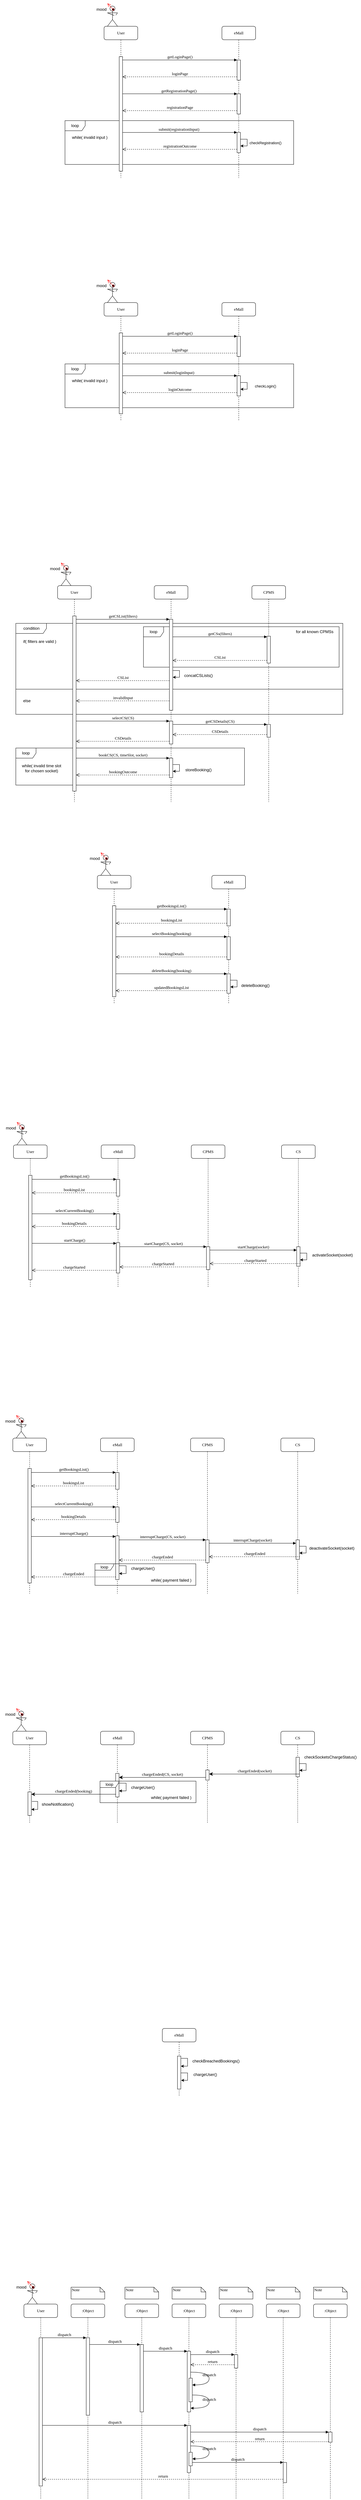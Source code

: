 <mxfile version="20.5.3" type="device"><diagram name="Page-1" id="13e1069c-82ec-6db2-03f1-153e76fe0fe0"><mxGraphModel dx="1422" dy="767" grid="1" gridSize="10" guides="1" tooltips="1" connect="1" arrows="1" fold="1" page="1" pageScale="1" pageWidth="1100" pageHeight="850" background="none" math="0" shadow="0"><root><mxCell id="0"/><mxCell id="1" parent="0"/><mxCell id="sqUGoCcVOWCFQo6eMnqj-311" value="condition" style="shape=umlFrame;tabWidth=110;tabHeight=30;tabPosition=left;html=1;boundedLbl=1;labelInHeader=1;width=91;height=30;" vertex="1" parent="1"><mxGeometry x="65" y="1950" width="971" height="270" as="geometry"/></mxCell><mxCell id="sqUGoCcVOWCFQo6eMnqj-312" value="if( filters are valid )" style="text" vertex="1" parent="sqUGoCcVOWCFQo6eMnqj-311"><mxGeometry width="100" height="20" relative="1" as="geometry"><mxPoint x="20" y="40" as="offset"/></mxGeometry></mxCell><mxCell id="sqUGoCcVOWCFQo6eMnqj-313" value="else" style="line;strokeWidth=1;labelPosition=center;verticalLabelPosition=bottom;align=left;verticalAlign=top;spacingLeft=20;spacingTop=15;" vertex="1" parent="sqUGoCcVOWCFQo6eMnqj-311"><mxGeometry y="190" width="971" height="10.8" as="geometry"/></mxCell><mxCell id="sqUGoCcVOWCFQo6eMnqj-210" value="loop" style="shape=umlFrame;whiteSpace=wrap;html=1;" vertex="1" parent="1"><mxGeometry x="65" y="2320" width="679" height="110" as="geometry"/></mxCell><mxCell id="sqUGoCcVOWCFQo6eMnqj-195" value="loop" style="shape=umlFrame;whiteSpace=wrap;html=1;" vertex="1" parent="1"><mxGeometry x="444" y="1960" width="581" height="120" as="geometry"/></mxCell><mxCell id="sqUGoCcVOWCFQo6eMnqj-57" value="loop" style="shape=umlFrame;whiteSpace=wrap;html=1;" vertex="1" parent="1"><mxGeometry x="211" y="458" width="679" height="130" as="geometry"/></mxCell><mxCell id="sqUGoCcVOWCFQo6eMnqj-5" value="" style="shape=image;html=1;verticalAlign=top;verticalLabelPosition=bottom;labelBackgroundColor=#ffffff;imageAspect=0;aspect=fixed;image=https://cdn0.iconfinder.com/data/icons/security-hand-drawn-vol-2-1/52/military__gun__pistol__weapon-128.png;rotation=50;" vertex="1" parent="1"><mxGeometry x="344" y="131.5" width="28" height="28" as="geometry"/></mxCell><mxCell id="7baba1c4bc27f4b0-2" value="eMall" style="shape=umlLifeline;perimeter=lifelinePerimeter;whiteSpace=wrap;html=1;container=1;collapsible=0;recursiveResize=0;outlineConnect=0;rounded=1;shadow=0;comic=0;labelBackgroundColor=none;strokeWidth=1;fontFamily=Verdana;fontSize=12;align=center;" parent="1" vertex="1"><mxGeometry x="677" y="178" width="100" height="450" as="geometry"/></mxCell><mxCell id="7baba1c4bc27f4b0-10" value="" style="html=1;points=[];perimeter=orthogonalPerimeter;rounded=0;shadow=0;comic=0;labelBackgroundColor=none;strokeWidth=1;fontFamily=Verdana;fontSize=12;align=center;" parent="7baba1c4bc27f4b0-2" vertex="1"><mxGeometry x="45" y="100" width="10" height="60" as="geometry"/></mxCell><mxCell id="sqUGoCcVOWCFQo6eMnqj-54" value="" style="html=1;points=[];perimeter=orthogonalPerimeter;rounded=0;shadow=0;comic=0;labelBackgroundColor=none;strokeWidth=1;fontFamily=Verdana;fontSize=12;align=center;" vertex="1" parent="7baba1c4bc27f4b0-2"><mxGeometry x="45" y="200.33" width="10" height="60" as="geometry"/></mxCell><mxCell id="sqUGoCcVOWCFQo6eMnqj-55" value="getRegistrationPage()" style="html=1;verticalAlign=bottom;endArrow=block;entryX=0;entryY=0;labelBackgroundColor=none;fontFamily=Verdana;fontSize=12;edgeStyle=elbowEdgeStyle;elbow=vertical;" edge="1" parent="7baba1c4bc27f4b0-2" target="sqUGoCcVOWCFQo6eMnqj-54"><mxGeometry relative="1" as="geometry"><mxPoint x="-300" y="200.33" as="sourcePoint"/></mxGeometry></mxCell><mxCell id="sqUGoCcVOWCFQo6eMnqj-56" value="registrationPage" style="html=1;verticalAlign=bottom;endArrow=open;dashed=1;endSize=8;labelBackgroundColor=none;fontFamily=Verdana;fontSize=12;edgeStyle=elbowEdgeStyle;elbow=vertical;" edge="1" parent="7baba1c4bc27f4b0-2" source="sqUGoCcVOWCFQo6eMnqj-54"><mxGeometry relative="1" as="geometry"><mxPoint x="-295" y="250.33" as="targetPoint"/><Array as="points"><mxPoint x="-50" y="250.33"/><mxPoint x="-40" y="420.33"/><mxPoint x="-16" y="500.33"/><mxPoint x="14" y="500.33"/></Array><mxPoint x="39" y="500.33" as="sourcePoint"/></mxGeometry></mxCell><mxCell id="sqUGoCcVOWCFQo6eMnqj-59" value="" style="html=1;points=[];perimeter=orthogonalPerimeter;rounded=0;shadow=0;comic=0;labelBackgroundColor=none;strokeWidth=1;fontFamily=Verdana;fontSize=12;align=center;" vertex="1" parent="7baba1c4bc27f4b0-2"><mxGeometry x="45" y="315.09" width="10" height="60" as="geometry"/></mxCell><mxCell id="sqUGoCcVOWCFQo6eMnqj-60" value="submit(registrationInput)" style="html=1;verticalAlign=bottom;endArrow=block;entryX=0;entryY=0;labelBackgroundColor=none;fontFamily=Verdana;fontSize=12;edgeStyle=elbowEdgeStyle;elbow=vertical;" edge="1" parent="7baba1c4bc27f4b0-2" target="sqUGoCcVOWCFQo6eMnqj-59"><mxGeometry relative="1" as="geometry"><mxPoint x="-300.0" y="315.09" as="sourcePoint"/></mxGeometry></mxCell><mxCell id="sqUGoCcVOWCFQo6eMnqj-61" value="registrationOutcome" style="html=1;verticalAlign=bottom;endArrow=open;dashed=1;endSize=8;labelBackgroundColor=none;fontFamily=Verdana;fontSize=12;edgeStyle=elbowEdgeStyle;elbow=vertical;" edge="1" parent="7baba1c4bc27f4b0-2" source="sqUGoCcVOWCFQo6eMnqj-59"><mxGeometry relative="1" as="geometry"><mxPoint x="-295.0" y="365.09" as="targetPoint"/><Array as="points"><mxPoint x="-50" y="365.09"/><mxPoint x="-40" y="535.09"/><mxPoint x="-16" y="615.09"/><mxPoint x="14" y="615.09"/></Array><mxPoint x="-478" y="535.09" as="sourcePoint"/></mxGeometry></mxCell><mxCell id="sqUGoCcVOWCFQo6eMnqj-66" style="edgeStyle=orthogonalEdgeStyle;rounded=0;orthogonalLoop=1;jettySize=auto;html=1;" edge="1" parent="7baba1c4bc27f4b0-2" source="sqUGoCcVOWCFQo6eMnqj-59" target="sqUGoCcVOWCFQo6eMnqj-59"><mxGeometry relative="1" as="geometry"/></mxCell><mxCell id="sqUGoCcVOWCFQo6eMnqj-67" value="checkRegistration()" style="edgeLabel;html=1;align=center;verticalAlign=middle;resizable=0;points=[];" vertex="1" connectable="0" parent="sqUGoCcVOWCFQo6eMnqj-66"><mxGeometry x="0.245" y="-1" relative="1" as="geometry"><mxPoint x="55" y="-7" as="offset"/></mxGeometry></mxCell><mxCell id="7baba1c4bc27f4b0-8" value="User" style="shape=umlLifeline;perimeter=lifelinePerimeter;whiteSpace=wrap;html=1;container=1;collapsible=0;recursiveResize=0;outlineConnect=0;rounded=1;shadow=0;comic=0;labelBackgroundColor=none;strokeWidth=1;fontFamily=Verdana;fontSize=12;align=center;" parent="1" vertex="1"><mxGeometry x="327" y="178" width="100" height="450" as="geometry"/></mxCell><mxCell id="7baba1c4bc27f4b0-9" value="" style="html=1;points=[];perimeter=orthogonalPerimeter;rounded=0;shadow=0;comic=0;labelBackgroundColor=none;strokeWidth=1;fontFamily=Verdana;fontSize=12;align=center;" parent="7baba1c4bc27f4b0-8" vertex="1"><mxGeometry x="45" y="90" width="10" height="340" as="geometry"/></mxCell><mxCell id="7baba1c4bc27f4b0-11" value="getLoginPage()" style="html=1;verticalAlign=bottom;endArrow=block;entryX=0;entryY=0;labelBackgroundColor=none;fontFamily=Verdana;fontSize=12;edgeStyle=elbowEdgeStyle;elbow=vertical;" parent="1" source="7baba1c4bc27f4b0-9" target="7baba1c4bc27f4b0-10" edge="1"><mxGeometry relative="1" as="geometry"><mxPoint x="447" y="288" as="sourcePoint"/></mxGeometry></mxCell><mxCell id="sqUGoCcVOWCFQo6eMnqj-2" value="" style="shape=umlActor;verticalLabelPosition=bottom;verticalAlign=top;html=1;" vertex="1" parent="1"><mxGeometry x="337" y="118" width="30" height="60" as="geometry"/></mxCell><mxCell id="sqUGoCcVOWCFQo6eMnqj-3" value="" style="endArrow=none;html=1;rounded=0;" edge="1" parent="1"><mxGeometry width="50" height="50" relative="1" as="geometry"><mxPoint x="357" y="146" as="sourcePoint"/><mxPoint x="337" y="138" as="targetPoint"/></mxGeometry></mxCell><mxCell id="sqUGoCcVOWCFQo6eMnqj-6" value="" style="endArrow=none;html=1;rounded=0;entryX=1;entryY=0.333;entryDx=0;entryDy=0;entryPerimeter=0;" edge="1" parent="1" target="sqUGoCcVOWCFQo6eMnqj-2"><mxGeometry width="50" height="50" relative="1" as="geometry"><mxPoint x="362" y="145.0" as="sourcePoint"/><mxPoint x="367" y="138" as="targetPoint"/></mxGeometry></mxCell><mxCell id="sqUGoCcVOWCFQo6eMnqj-7" value="" style="ellipse;html=1;shape=startState;fillColor=#000000;strokeColor=#ff0000;" vertex="1" parent="1"><mxGeometry x="349" y="123" width="10" height="10" as="geometry"/></mxCell><mxCell id="sqUGoCcVOWCFQo6eMnqj-8" value="" style="html=1;verticalAlign=bottom;endArrow=open;endSize=8;strokeColor=#ff0000;rounded=0;" edge="1" source="sqUGoCcVOWCFQo6eMnqj-7" parent="1"><mxGeometry relative="1" as="geometry"><mxPoint x="337" y="110" as="targetPoint"/></mxGeometry></mxCell><mxCell id="sqUGoCcVOWCFQo6eMnqj-9" value="mood" style="text;html=1;align=center;verticalAlign=middle;resizable=0;points=[];autosize=1;strokeColor=none;fillColor=none;" vertex="1" parent="1"><mxGeometry x="289" y="113" width="60" height="30" as="geometry"/></mxCell><mxCell id="sqUGoCcVOWCFQo6eMnqj-53" value="loginPage" style="html=1;verticalAlign=bottom;endArrow=open;dashed=1;endSize=8;labelBackgroundColor=none;fontFamily=Verdana;fontSize=12;edgeStyle=elbowEdgeStyle;elbow=vertical;" edge="1" parent="1" source="7baba1c4bc27f4b0-10" target="7baba1c4bc27f4b0-9"><mxGeometry relative="1" as="geometry"><mxPoint x="586" y="578" as="targetPoint"/><Array as="points"><mxPoint x="627" y="328"/><mxPoint x="637" y="498"/><mxPoint x="661" y="578"/><mxPoint x="691" y="578"/></Array><mxPoint x="716" y="578" as="sourcePoint"/></mxGeometry></mxCell><mxCell id="sqUGoCcVOWCFQo6eMnqj-58" value="while( invalid input )" style="text;html=1;align=center;verticalAlign=middle;resizable=0;points=[];autosize=1;strokeColor=none;fillColor=none;" vertex="1" parent="1"><mxGeometry x="219" y="493" width="130" height="30" as="geometry"/></mxCell><mxCell id="sqUGoCcVOWCFQo6eMnqj-68" value="" style="shape=image;html=1;verticalAlign=top;verticalLabelPosition=bottom;labelBackgroundColor=#ffffff;imageAspect=0;aspect=fixed;image=https://cdn0.iconfinder.com/data/icons/security-hand-drawn-vol-2-1/52/military__gun__pistol__weapon-128.png;rotation=50;" vertex="1" parent="1"><mxGeometry x="106" y="6891.5" width="28" height="28" as="geometry"/></mxCell><mxCell id="sqUGoCcVOWCFQo6eMnqj-69" value=":Object" style="shape=umlLifeline;perimeter=lifelinePerimeter;whiteSpace=wrap;html=1;container=1;collapsible=0;recursiveResize=0;outlineConnect=0;rounded=1;shadow=0;comic=0;labelBackgroundColor=none;strokeWidth=1;fontFamily=Verdana;fontSize=12;align=center;" vertex="1" parent="1"><mxGeometry x="229" y="6938" width="100" height="580" as="geometry"/></mxCell><mxCell id="sqUGoCcVOWCFQo6eMnqj-70" value="" style="html=1;points=[];perimeter=orthogonalPerimeter;rounded=0;shadow=0;comic=0;labelBackgroundColor=none;strokeWidth=1;fontFamily=Verdana;fontSize=12;align=center;" vertex="1" parent="sqUGoCcVOWCFQo6eMnqj-69"><mxGeometry x="45" y="100" width="10" height="230" as="geometry"/></mxCell><mxCell id="sqUGoCcVOWCFQo6eMnqj-71" value=":Object" style="shape=umlLifeline;perimeter=lifelinePerimeter;whiteSpace=wrap;html=1;container=1;collapsible=0;recursiveResize=0;outlineConnect=0;rounded=1;shadow=0;comic=0;labelBackgroundColor=none;strokeWidth=1;fontFamily=Verdana;fontSize=12;align=center;" vertex="1" parent="1"><mxGeometry x="389" y="6938" width="100" height="580" as="geometry"/></mxCell><mxCell id="sqUGoCcVOWCFQo6eMnqj-72" value="" style="html=1;points=[];perimeter=orthogonalPerimeter;rounded=0;shadow=0;comic=0;labelBackgroundColor=none;strokeWidth=1;fontFamily=Verdana;fontSize=12;align=center;" vertex="1" parent="sqUGoCcVOWCFQo6eMnqj-71"><mxGeometry x="45" y="120" width="10" height="200" as="geometry"/></mxCell><mxCell id="sqUGoCcVOWCFQo6eMnqj-73" value=":Object" style="shape=umlLifeline;perimeter=lifelinePerimeter;whiteSpace=wrap;html=1;container=1;collapsible=0;recursiveResize=0;outlineConnect=0;rounded=1;shadow=0;comic=0;labelBackgroundColor=none;strokeWidth=1;fontFamily=Verdana;fontSize=12;align=center;" vertex="1" parent="1"><mxGeometry x="529" y="6938" width="100" height="580" as="geometry"/></mxCell><mxCell id="sqUGoCcVOWCFQo6eMnqj-74" value=":Object" style="shape=umlLifeline;perimeter=lifelinePerimeter;whiteSpace=wrap;html=1;container=1;collapsible=0;recursiveResize=0;outlineConnect=0;rounded=1;shadow=0;comic=0;labelBackgroundColor=none;strokeWidth=1;fontFamily=Verdana;fontSize=12;align=center;" vertex="1" parent="1"><mxGeometry x="669" y="6938" width="100" height="580" as="geometry"/></mxCell><mxCell id="sqUGoCcVOWCFQo6eMnqj-75" value=":Object" style="shape=umlLifeline;perimeter=lifelinePerimeter;whiteSpace=wrap;html=1;container=1;collapsible=0;recursiveResize=0;outlineConnect=0;rounded=1;shadow=0;comic=0;labelBackgroundColor=none;strokeWidth=1;fontFamily=Verdana;fontSize=12;align=center;" vertex="1" parent="1"><mxGeometry x="809" y="6938" width="100" height="580" as="geometry"/></mxCell><mxCell id="sqUGoCcVOWCFQo6eMnqj-76" value=":Object" style="shape=umlLifeline;perimeter=lifelinePerimeter;whiteSpace=wrap;html=1;container=1;collapsible=0;recursiveResize=0;outlineConnect=0;rounded=1;shadow=0;comic=0;labelBackgroundColor=none;strokeWidth=1;fontFamily=Verdana;fontSize=12;align=center;" vertex="1" parent="1"><mxGeometry x="949" y="6938" width="100" height="580" as="geometry"/></mxCell><mxCell id="sqUGoCcVOWCFQo6eMnqj-77" value="User" style="shape=umlLifeline;perimeter=lifelinePerimeter;whiteSpace=wrap;html=1;container=1;collapsible=0;recursiveResize=0;outlineConnect=0;rounded=1;shadow=0;comic=0;labelBackgroundColor=none;strokeWidth=1;fontFamily=Verdana;fontSize=12;align=center;" vertex="1" parent="1"><mxGeometry x="89" y="6938" width="100" height="580" as="geometry"/></mxCell><mxCell id="sqUGoCcVOWCFQo6eMnqj-78" value="" style="html=1;points=[];perimeter=orthogonalPerimeter;rounded=0;shadow=0;comic=0;labelBackgroundColor=none;strokeWidth=1;fontFamily=Verdana;fontSize=12;align=center;" vertex="1" parent="sqUGoCcVOWCFQo6eMnqj-77"><mxGeometry x="45" y="100" width="10" height="440" as="geometry"/></mxCell><mxCell id="sqUGoCcVOWCFQo6eMnqj-79" value="" style="html=1;points=[];perimeter=orthogonalPerimeter;rounded=0;shadow=0;comic=0;labelBackgroundColor=none;strokeWidth=1;fontFamily=Verdana;fontSize=12;align=center;" vertex="1" parent="1"><mxGeometry x="574" y="7078" width="10" height="180" as="geometry"/></mxCell><mxCell id="sqUGoCcVOWCFQo6eMnqj-80" value="dispatch" style="html=1;verticalAlign=bottom;endArrow=block;labelBackgroundColor=none;fontFamily=Verdana;fontSize=12;edgeStyle=elbowEdgeStyle;elbow=vertical;" edge="1" parent="1" source="sqUGoCcVOWCFQo6eMnqj-72" target="sqUGoCcVOWCFQo6eMnqj-79"><mxGeometry relative="1" as="geometry"><mxPoint x="499" y="7078" as="sourcePoint"/><Array as="points"><mxPoint x="449" y="7078"/></Array></mxGeometry></mxCell><mxCell id="sqUGoCcVOWCFQo6eMnqj-81" value="" style="html=1;points=[];perimeter=orthogonalPerimeter;rounded=0;shadow=0;comic=0;labelBackgroundColor=none;strokeWidth=1;fontFamily=Verdana;fontSize=12;align=center;" vertex="1" parent="1"><mxGeometry x="714" y="7088" width="10" height="40" as="geometry"/></mxCell><mxCell id="sqUGoCcVOWCFQo6eMnqj-82" value="dispatch" style="html=1;verticalAlign=bottom;endArrow=block;entryX=0;entryY=0;labelBackgroundColor=none;fontFamily=Verdana;fontSize=12;edgeStyle=elbowEdgeStyle;elbow=vertical;" edge="1" parent="1" source="sqUGoCcVOWCFQo6eMnqj-79" target="sqUGoCcVOWCFQo6eMnqj-81"><mxGeometry relative="1" as="geometry"><mxPoint x="639" y="7088" as="sourcePoint"/></mxGeometry></mxCell><mxCell id="sqUGoCcVOWCFQo6eMnqj-83" value="return" style="html=1;verticalAlign=bottom;endArrow=open;dashed=1;endSize=8;labelBackgroundColor=none;fontFamily=Verdana;fontSize=12;edgeStyle=elbowEdgeStyle;elbow=vertical;" edge="1" parent="1" source="sqUGoCcVOWCFQo6eMnqj-81" target="sqUGoCcVOWCFQo6eMnqj-79"><mxGeometry relative="1" as="geometry"><mxPoint x="639" y="7164" as="targetPoint"/><Array as="points"><mxPoint x="659" y="7118"/><mxPoint x="689" y="7118"/></Array></mxGeometry></mxCell><mxCell id="sqUGoCcVOWCFQo6eMnqj-84" value="" style="html=1;points=[];perimeter=orthogonalPerimeter;rounded=0;shadow=0;comic=0;labelBackgroundColor=none;strokeWidth=1;fontFamily=Verdana;fontSize=12;align=center;" vertex="1" parent="1"><mxGeometry x="574" y="7298" width="10" height="140" as="geometry"/></mxCell><mxCell id="sqUGoCcVOWCFQo6eMnqj-85" value="dispatch" style="html=1;verticalAlign=bottom;endArrow=block;entryX=0;entryY=0;labelBackgroundColor=none;fontFamily=Verdana;fontSize=12;" edge="1" parent="1" source="sqUGoCcVOWCFQo6eMnqj-78" target="sqUGoCcVOWCFQo6eMnqj-84"><mxGeometry relative="1" as="geometry"><mxPoint x="499" y="7278" as="sourcePoint"/></mxGeometry></mxCell><mxCell id="sqUGoCcVOWCFQo6eMnqj-86" value="" style="html=1;points=[];perimeter=orthogonalPerimeter;rounded=0;shadow=0;comic=0;labelBackgroundColor=none;strokeColor=#000000;strokeWidth=1;fillColor=#FFFFFF;fontFamily=Verdana;fontSize=12;fontColor=#000000;align=center;" vertex="1" parent="1"><mxGeometry x="994" y="7318" width="10" height="30" as="geometry"/></mxCell><mxCell id="sqUGoCcVOWCFQo6eMnqj-87" value="dispatch" style="html=1;verticalAlign=bottom;endArrow=block;entryX=0;entryY=0;labelBackgroundColor=none;fontFamily=Verdana;fontSize=12;" edge="1" parent="1" source="sqUGoCcVOWCFQo6eMnqj-84" target="sqUGoCcVOWCFQo6eMnqj-86"><mxGeometry relative="1" as="geometry"><mxPoint x="919" y="7198" as="sourcePoint"/></mxGeometry></mxCell><mxCell id="sqUGoCcVOWCFQo6eMnqj-88" value="return" style="html=1;verticalAlign=bottom;endArrow=open;dashed=1;endSize=8;exitX=0;exitY=0.95;labelBackgroundColor=none;fontFamily=Verdana;fontSize=12;" edge="1" parent="1" source="sqUGoCcVOWCFQo6eMnqj-86" target="sqUGoCcVOWCFQo6eMnqj-84"><mxGeometry relative="1" as="geometry"><mxPoint x="919" y="7274" as="targetPoint"/></mxGeometry></mxCell><mxCell id="sqUGoCcVOWCFQo6eMnqj-89" value="" style="html=1;points=[];perimeter=orthogonalPerimeter;rounded=0;shadow=0;comic=0;labelBackgroundColor=none;strokeWidth=1;fontFamily=Verdana;fontSize=12;align=center;" vertex="1" parent="1"><mxGeometry x="859" y="7408" width="10" height="60" as="geometry"/></mxCell><mxCell id="sqUGoCcVOWCFQo6eMnqj-90" value="dispatch" style="html=1;verticalAlign=bottom;endArrow=block;entryX=0;entryY=0;labelBackgroundColor=none;fontFamily=Verdana;fontSize=12;edgeStyle=elbowEdgeStyle;elbow=vertical;" edge="1" parent="1" source="sqUGoCcVOWCFQo6eMnqj-97" target="sqUGoCcVOWCFQo6eMnqj-89"><mxGeometry relative="1" as="geometry"><mxPoint x="789" y="7408" as="sourcePoint"/></mxGeometry></mxCell><mxCell id="sqUGoCcVOWCFQo6eMnqj-91" value="return" style="html=1;verticalAlign=bottom;endArrow=open;dashed=1;endSize=8;labelBackgroundColor=none;fontFamily=Verdana;fontSize=12;edgeStyle=elbowEdgeStyle;elbow=vertical;" edge="1" parent="1" source="sqUGoCcVOWCFQo6eMnqj-89" target="sqUGoCcVOWCFQo6eMnqj-78"><mxGeometry relative="1" as="geometry"><mxPoint x="789" y="7484" as="targetPoint"/><Array as="points"><mxPoint x="559" y="7458"/></Array></mxGeometry></mxCell><mxCell id="sqUGoCcVOWCFQo6eMnqj-92" value="dispatch" style="html=1;verticalAlign=bottom;endArrow=block;entryX=0;entryY=0;labelBackgroundColor=none;fontFamily=Verdana;fontSize=12;edgeStyle=elbowEdgeStyle;elbow=vertical;" edge="1" parent="1" source="sqUGoCcVOWCFQo6eMnqj-78" target="sqUGoCcVOWCFQo6eMnqj-70"><mxGeometry relative="1" as="geometry"><mxPoint x="209" y="7048" as="sourcePoint"/></mxGeometry></mxCell><mxCell id="sqUGoCcVOWCFQo6eMnqj-93" value="dispatch" style="html=1;verticalAlign=bottom;endArrow=block;entryX=0;entryY=0;labelBackgroundColor=none;fontFamily=Verdana;fontSize=12;edgeStyle=elbowEdgeStyle;elbow=vertical;" edge="1" parent="1" source="sqUGoCcVOWCFQo6eMnqj-70" target="sqUGoCcVOWCFQo6eMnqj-72"><mxGeometry relative="1" as="geometry"><mxPoint x="359" y="7058" as="sourcePoint"/></mxGeometry></mxCell><mxCell id="sqUGoCcVOWCFQo6eMnqj-94" value="" style="html=1;points=[];perimeter=orthogonalPerimeter;rounded=0;shadow=0;comic=0;labelBackgroundColor=none;strokeWidth=1;fontFamily=Verdana;fontSize=12;align=center;" vertex="1" parent="1"><mxGeometry x="579" y="7158" width="10" height="70" as="geometry"/></mxCell><mxCell id="sqUGoCcVOWCFQo6eMnqj-95" value="dispatch" style="html=1;verticalAlign=bottom;endArrow=block;labelBackgroundColor=none;fontFamily=Verdana;fontSize=12;elbow=vertical;edgeStyle=orthogonalEdgeStyle;curved=1;entryX=1;entryY=0.286;entryPerimeter=0;exitX=1.038;exitY=0.345;exitPerimeter=0;" edge="1" parent="1" source="sqUGoCcVOWCFQo6eMnqj-79" target="sqUGoCcVOWCFQo6eMnqj-94"><mxGeometry relative="1" as="geometry"><mxPoint x="454" y="7088" as="sourcePoint"/><mxPoint x="584" y="7088" as="targetPoint"/><Array as="points"><mxPoint x="639" y="7140"/><mxPoint x="639" y="7178"/></Array></mxGeometry></mxCell><mxCell id="sqUGoCcVOWCFQo6eMnqj-96" value="dispatch" style="html=1;verticalAlign=bottom;endArrow=block;labelBackgroundColor=none;fontFamily=Verdana;fontSize=12;elbow=vertical;edgeStyle=orthogonalEdgeStyle;curved=1;exitX=1.066;exitY=0.713;exitPerimeter=0;" edge="1" parent="1" source="sqUGoCcVOWCFQo6eMnqj-94"><mxGeometry relative="1" as="geometry"><mxPoint x="599.333" y="7208" as="sourcePoint"/><mxPoint x="584" y="7247" as="targetPoint"/><Array as="points"><mxPoint x="639" y="7208"/><mxPoint x="639" y="7247"/></Array></mxGeometry></mxCell><mxCell id="sqUGoCcVOWCFQo6eMnqj-97" value="" style="html=1;points=[];perimeter=orthogonalPerimeter;rounded=0;shadow=0;comic=0;labelBackgroundColor=none;strokeWidth=1;fontFamily=Verdana;fontSize=12;align=center;" vertex="1" parent="1"><mxGeometry x="579" y="7378" width="10" height="40" as="geometry"/></mxCell><mxCell id="sqUGoCcVOWCFQo6eMnqj-98" value="dispatch" style="html=1;verticalAlign=bottom;endArrow=block;labelBackgroundColor=none;fontFamily=Verdana;fontSize=12;elbow=vertical;edgeStyle=orthogonalEdgeStyle;curved=1;entryX=1;entryY=0.286;entryPerimeter=0;exitX=1.038;exitY=0.345;exitPerimeter=0;" edge="1" parent="1"><mxGeometry relative="1" as="geometry"><mxPoint x="584.333" y="7359" as="sourcePoint"/><mxPoint x="589.333" y="7397.333" as="targetPoint"/><Array as="points"><mxPoint x="639" y="7359"/><mxPoint x="639" y="7397"/></Array></mxGeometry></mxCell><mxCell id="sqUGoCcVOWCFQo6eMnqj-99" value="Note" style="shape=note;whiteSpace=wrap;html=1;size=14;verticalAlign=top;align=left;spacingTop=-6;rounded=0;shadow=0;comic=0;labelBackgroundColor=none;strokeWidth=1;fontFamily=Verdana;fontSize=12" vertex="1" parent="1"><mxGeometry x="229" y="6888" width="100" height="35" as="geometry"/></mxCell><mxCell id="sqUGoCcVOWCFQo6eMnqj-100" value="Note" style="shape=note;whiteSpace=wrap;html=1;size=14;verticalAlign=top;align=left;spacingTop=-6;rounded=0;shadow=0;comic=0;labelBackgroundColor=none;strokeWidth=1;fontFamily=Verdana;fontSize=12" vertex="1" parent="1"><mxGeometry x="389" y="6888" width="100" height="35" as="geometry"/></mxCell><mxCell id="sqUGoCcVOWCFQo6eMnqj-101" value="Note" style="shape=note;whiteSpace=wrap;html=1;size=14;verticalAlign=top;align=left;spacingTop=-6;rounded=0;shadow=0;comic=0;labelBackgroundColor=none;strokeWidth=1;fontFamily=Verdana;fontSize=12" vertex="1" parent="1"><mxGeometry x="529" y="6888" width="100" height="35" as="geometry"/></mxCell><mxCell id="sqUGoCcVOWCFQo6eMnqj-102" value="Note" style="shape=note;whiteSpace=wrap;html=1;size=14;verticalAlign=top;align=left;spacingTop=-6;rounded=0;shadow=0;comic=0;labelBackgroundColor=none;strokeWidth=1;fontFamily=Verdana;fontSize=12" vertex="1" parent="1"><mxGeometry x="669" y="6888" width="100" height="35" as="geometry"/></mxCell><mxCell id="sqUGoCcVOWCFQo6eMnqj-103" value="Note" style="shape=note;whiteSpace=wrap;html=1;size=14;verticalAlign=top;align=left;spacingTop=-6;rounded=0;shadow=0;comic=0;labelBackgroundColor=none;strokeWidth=1;fontFamily=Verdana;fontSize=12" vertex="1" parent="1"><mxGeometry x="809" y="6888" width="100" height="35" as="geometry"/></mxCell><mxCell id="sqUGoCcVOWCFQo6eMnqj-104" value="Note" style="shape=note;whiteSpace=wrap;html=1;size=14;verticalAlign=top;align=left;spacingTop=-6;rounded=0;shadow=0;comic=0;labelBackgroundColor=none;strokeWidth=1;fontFamily=Verdana;fontSize=12" vertex="1" parent="1"><mxGeometry x="949" y="6888" width="100" height="35" as="geometry"/></mxCell><mxCell id="sqUGoCcVOWCFQo6eMnqj-105" value="" style="shape=umlActor;verticalLabelPosition=bottom;verticalAlign=top;html=1;" vertex="1" parent="1"><mxGeometry x="99" y="6878" width="30" height="60" as="geometry"/></mxCell><mxCell id="sqUGoCcVOWCFQo6eMnqj-106" value="" style="endArrow=none;html=1;rounded=0;" edge="1" parent="1"><mxGeometry width="50" height="50" relative="1" as="geometry"><mxPoint x="119.0" y="6906" as="sourcePoint"/><mxPoint x="99.0" y="6898" as="targetPoint"/></mxGeometry></mxCell><mxCell id="sqUGoCcVOWCFQo6eMnqj-107" value="" style="endArrow=none;html=1;rounded=0;entryX=1;entryY=0.333;entryDx=0;entryDy=0;entryPerimeter=0;" edge="1" parent="1" target="sqUGoCcVOWCFQo6eMnqj-105"><mxGeometry width="50" height="50" relative="1" as="geometry"><mxPoint x="124.0" y="6905" as="sourcePoint"/><mxPoint x="129" y="6898" as="targetPoint"/></mxGeometry></mxCell><mxCell id="sqUGoCcVOWCFQo6eMnqj-108" value="" style="ellipse;html=1;shape=startState;fillColor=#000000;strokeColor=#ff0000;" vertex="1" parent="1"><mxGeometry x="111" y="6883" width="10" height="10" as="geometry"/></mxCell><mxCell id="sqUGoCcVOWCFQo6eMnqj-109" value="" style="html=1;verticalAlign=bottom;endArrow=open;endSize=8;strokeColor=#ff0000;rounded=0;" edge="1" parent="1" source="sqUGoCcVOWCFQo6eMnqj-108"><mxGeometry relative="1" as="geometry"><mxPoint x="99.0" y="6870" as="targetPoint"/></mxGeometry></mxCell><mxCell id="sqUGoCcVOWCFQo6eMnqj-110" value="mood" style="text;html=1;align=center;verticalAlign=middle;resizable=0;points=[];autosize=1;strokeColor=none;fillColor=none;" vertex="1" parent="1"><mxGeometry x="51" y="6873" width="60" height="30" as="geometry"/></mxCell><mxCell id="sqUGoCcVOWCFQo6eMnqj-111" value="loop" style="shape=umlFrame;whiteSpace=wrap;html=1;" vertex="1" parent="1"><mxGeometry x="211" y="1180" width="679" height="130" as="geometry"/></mxCell><mxCell id="sqUGoCcVOWCFQo6eMnqj-112" value="" style="shape=image;html=1;verticalAlign=top;verticalLabelPosition=bottom;labelBackgroundColor=#ffffff;imageAspect=0;aspect=fixed;image=https://cdn0.iconfinder.com/data/icons/security-hand-drawn-vol-2-1/52/military__gun__pistol__weapon-128.png;rotation=50;" vertex="1" parent="1"><mxGeometry x="344" y="951.5" width="28" height="28" as="geometry"/></mxCell><mxCell id="sqUGoCcVOWCFQo6eMnqj-113" value="eMall" style="shape=umlLifeline;perimeter=lifelinePerimeter;whiteSpace=wrap;html=1;container=1;collapsible=0;recursiveResize=0;outlineConnect=0;rounded=1;shadow=0;comic=0;labelBackgroundColor=none;strokeWidth=1;fontFamily=Verdana;fontSize=12;align=center;" vertex="1" parent="1"><mxGeometry x="677" y="998" width="100" height="352" as="geometry"/></mxCell><mxCell id="sqUGoCcVOWCFQo6eMnqj-114" value="" style="html=1;points=[];perimeter=orthogonalPerimeter;rounded=0;shadow=0;comic=0;labelBackgroundColor=none;strokeWidth=1;fontFamily=Verdana;fontSize=12;align=center;" vertex="1" parent="sqUGoCcVOWCFQo6eMnqj-113"><mxGeometry x="45" y="100" width="10" height="60" as="geometry"/></mxCell><mxCell id="sqUGoCcVOWCFQo6eMnqj-118" value="" style="html=1;points=[];perimeter=orthogonalPerimeter;rounded=0;shadow=0;comic=0;labelBackgroundColor=none;strokeWidth=1;fontFamily=Verdana;fontSize=12;align=center;" vertex="1" parent="sqUGoCcVOWCFQo6eMnqj-113"><mxGeometry x="45" y="217.09" width="10" height="60" as="geometry"/></mxCell><mxCell id="sqUGoCcVOWCFQo6eMnqj-119" value="submit(loginInput)" style="html=1;verticalAlign=bottom;endArrow=block;entryX=0;entryY=0;labelBackgroundColor=none;fontFamily=Verdana;fontSize=12;edgeStyle=elbowEdgeStyle;elbow=vertical;" edge="1" parent="sqUGoCcVOWCFQo6eMnqj-113" target="sqUGoCcVOWCFQo6eMnqj-118"><mxGeometry relative="1" as="geometry"><mxPoint x="-300.0" y="217.09" as="sourcePoint"/></mxGeometry></mxCell><mxCell id="sqUGoCcVOWCFQo6eMnqj-120" value="loginOutcome" style="html=1;verticalAlign=bottom;endArrow=open;dashed=1;endSize=8;labelBackgroundColor=none;fontFamily=Verdana;fontSize=12;edgeStyle=elbowEdgeStyle;elbow=vertical;" edge="1" parent="sqUGoCcVOWCFQo6eMnqj-113" source="sqUGoCcVOWCFQo6eMnqj-118"><mxGeometry relative="1" as="geometry"><mxPoint x="-295.0" y="267.09" as="targetPoint"/><Array as="points"><mxPoint x="-50" y="267.09"/><mxPoint x="-40" y="437.09"/><mxPoint x="-16" y="517.09"/><mxPoint x="14" y="517.09"/></Array><mxPoint x="-478" y="437.09" as="sourcePoint"/></mxGeometry></mxCell><mxCell id="sqUGoCcVOWCFQo6eMnqj-121" style="edgeStyle=orthogonalEdgeStyle;rounded=0;orthogonalLoop=1;jettySize=auto;html=1;" edge="1" parent="sqUGoCcVOWCFQo6eMnqj-113" source="sqUGoCcVOWCFQo6eMnqj-118" target="sqUGoCcVOWCFQo6eMnqj-118"><mxGeometry relative="1" as="geometry"/></mxCell><mxCell id="sqUGoCcVOWCFQo6eMnqj-122" value="checkLogin()" style="edgeLabel;html=1;align=center;verticalAlign=middle;resizable=0;points=[];" vertex="1" connectable="0" parent="sqUGoCcVOWCFQo6eMnqj-121"><mxGeometry x="0.245" y="-1" relative="1" as="geometry"><mxPoint x="55" y="-7" as="offset"/></mxGeometry></mxCell><mxCell id="sqUGoCcVOWCFQo6eMnqj-123" value="User" style="shape=umlLifeline;perimeter=lifelinePerimeter;whiteSpace=wrap;html=1;container=1;collapsible=0;recursiveResize=0;outlineConnect=0;rounded=1;shadow=0;comic=0;labelBackgroundColor=none;strokeWidth=1;fontFamily=Verdana;fontSize=12;align=center;" vertex="1" parent="1"><mxGeometry x="327" y="998" width="100" height="352" as="geometry"/></mxCell><mxCell id="sqUGoCcVOWCFQo6eMnqj-124" value="" style="html=1;points=[];perimeter=orthogonalPerimeter;rounded=0;shadow=0;comic=0;labelBackgroundColor=none;strokeWidth=1;fontFamily=Verdana;fontSize=12;align=center;" vertex="1" parent="sqUGoCcVOWCFQo6eMnqj-123"><mxGeometry x="45" y="90" width="10" height="240" as="geometry"/></mxCell><mxCell id="sqUGoCcVOWCFQo6eMnqj-125" value="getLoginPage()" style="html=1;verticalAlign=bottom;endArrow=block;entryX=0;entryY=0;labelBackgroundColor=none;fontFamily=Verdana;fontSize=12;edgeStyle=elbowEdgeStyle;elbow=vertical;" edge="1" parent="1" source="sqUGoCcVOWCFQo6eMnqj-124" target="sqUGoCcVOWCFQo6eMnqj-114"><mxGeometry relative="1" as="geometry"><mxPoint x="447" y="1108" as="sourcePoint"/></mxGeometry></mxCell><mxCell id="sqUGoCcVOWCFQo6eMnqj-126" value="" style="shape=umlActor;verticalLabelPosition=bottom;verticalAlign=top;html=1;" vertex="1" parent="1"><mxGeometry x="337" y="938" width="30" height="60" as="geometry"/></mxCell><mxCell id="sqUGoCcVOWCFQo6eMnqj-127" value="" style="endArrow=none;html=1;rounded=0;" edge="1" parent="1"><mxGeometry width="50" height="50" relative="1" as="geometry"><mxPoint x="357" y="966" as="sourcePoint"/><mxPoint x="337" y="958.0" as="targetPoint"/></mxGeometry></mxCell><mxCell id="sqUGoCcVOWCFQo6eMnqj-128" value="" style="endArrow=none;html=1;rounded=0;entryX=1;entryY=0.333;entryDx=0;entryDy=0;entryPerimeter=0;" edge="1" parent="1" target="sqUGoCcVOWCFQo6eMnqj-126"><mxGeometry width="50" height="50" relative="1" as="geometry"><mxPoint x="362" y="965" as="sourcePoint"/><mxPoint x="367" y="958" as="targetPoint"/></mxGeometry></mxCell><mxCell id="sqUGoCcVOWCFQo6eMnqj-129" value="" style="ellipse;html=1;shape=startState;fillColor=#000000;strokeColor=#ff0000;" vertex="1" parent="1"><mxGeometry x="349" y="943" width="10" height="10" as="geometry"/></mxCell><mxCell id="sqUGoCcVOWCFQo6eMnqj-130" value="" style="html=1;verticalAlign=bottom;endArrow=open;endSize=8;strokeColor=#ff0000;rounded=0;" edge="1" parent="1" source="sqUGoCcVOWCFQo6eMnqj-129"><mxGeometry relative="1" as="geometry"><mxPoint x="337" y="930" as="targetPoint"/></mxGeometry></mxCell><mxCell id="sqUGoCcVOWCFQo6eMnqj-131" value="mood" style="text;html=1;align=center;verticalAlign=middle;resizable=0;points=[];autosize=1;strokeColor=none;fillColor=none;" vertex="1" parent="1"><mxGeometry x="289" y="933" width="60" height="30" as="geometry"/></mxCell><mxCell id="sqUGoCcVOWCFQo6eMnqj-132" value="loginPage" style="html=1;verticalAlign=bottom;endArrow=open;dashed=1;endSize=8;labelBackgroundColor=none;fontFamily=Verdana;fontSize=12;edgeStyle=elbowEdgeStyle;elbow=vertical;" edge="1" parent="1" source="sqUGoCcVOWCFQo6eMnqj-114" target="sqUGoCcVOWCFQo6eMnqj-124"><mxGeometry relative="1" as="geometry"><mxPoint x="586" y="1398" as="targetPoint"/><Array as="points"><mxPoint x="627" y="1148"/><mxPoint x="637" y="1318"/><mxPoint x="661" y="1398"/><mxPoint x="691" y="1398"/></Array><mxPoint x="716" y="1398" as="sourcePoint"/></mxGeometry></mxCell><mxCell id="sqUGoCcVOWCFQo6eMnqj-133" value="while( invalid input )" style="text;html=1;align=center;verticalAlign=middle;resizable=0;points=[];autosize=1;strokeColor=none;fillColor=none;" vertex="1" parent="1"><mxGeometry x="219" y="1215" width="130" height="30" as="geometry"/></mxCell><mxCell id="sqUGoCcVOWCFQo6eMnqj-158" value="" style="shape=image;html=1;verticalAlign=top;verticalLabelPosition=bottom;labelBackgroundColor=#ffffff;imageAspect=0;aspect=fixed;image=https://cdn0.iconfinder.com/data/icons/security-hand-drawn-vol-2-1/52/military__gun__pistol__weapon-128.png;rotation=50;" vertex="1" parent="1"><mxGeometry x="206" y="1791.5" width="28" height="28" as="geometry"/></mxCell><mxCell id="sqUGoCcVOWCFQo6eMnqj-159" value="eMall" style="shape=umlLifeline;perimeter=lifelinePerimeter;whiteSpace=wrap;html=1;container=1;collapsible=0;recursiveResize=0;outlineConnect=0;rounded=1;shadow=0;comic=0;labelBackgroundColor=none;strokeWidth=1;fontFamily=Verdana;fontSize=12;align=center;" vertex="1" parent="1"><mxGeometry x="476" y="1838" width="100" height="642" as="geometry"/></mxCell><mxCell id="sqUGoCcVOWCFQo6eMnqj-160" value="" style="html=1;points=[];perimeter=orthogonalPerimeter;rounded=0;shadow=0;comic=0;labelBackgroundColor=none;strokeWidth=1;fontFamily=Verdana;fontSize=12;align=center;" vertex="1" parent="sqUGoCcVOWCFQo6eMnqj-159"><mxGeometry x="45" y="100" width="10" height="270" as="geometry"/></mxCell><mxCell id="sqUGoCcVOWCFQo6eMnqj-197" style="edgeStyle=orthogonalEdgeStyle;rounded=0;orthogonalLoop=1;jettySize=auto;html=1;" edge="1" parent="sqUGoCcVOWCFQo6eMnqj-159" source="sqUGoCcVOWCFQo6eMnqj-160" target="sqUGoCcVOWCFQo6eMnqj-160"><mxGeometry relative="1" as="geometry"><mxPoint x="56" y="252" as="sourcePoint"/><Array as="points"><mxPoint x="75" y="252"/><mxPoint x="75" y="272"/></Array></mxGeometry></mxCell><mxCell id="sqUGoCcVOWCFQo6eMnqj-200" value="" style="html=1;points=[];perimeter=orthogonalPerimeter;rounded=0;shadow=0;comic=0;labelBackgroundColor=none;strokeWidth=1;fontFamily=Verdana;fontSize=12;align=center;" vertex="1" parent="sqUGoCcVOWCFQo6eMnqj-159"><mxGeometry x="45" y="402" width="10" height="68" as="geometry"/></mxCell><mxCell id="sqUGoCcVOWCFQo6eMnqj-206" value="" style="html=1;points=[];perimeter=orthogonalPerimeter;rounded=0;shadow=0;comic=0;labelBackgroundColor=none;strokeWidth=1;fontFamily=Verdana;fontSize=12;align=center;" vertex="1" parent="sqUGoCcVOWCFQo6eMnqj-159"><mxGeometry x="45" y="512" width="10" height="58" as="geometry"/></mxCell><mxCell id="sqUGoCcVOWCFQo6eMnqj-207" style="edgeStyle=orthogonalEdgeStyle;rounded=0;orthogonalLoop=1;jettySize=auto;html=1;" edge="1" parent="sqUGoCcVOWCFQo6eMnqj-159" source="sqUGoCcVOWCFQo6eMnqj-206" target="sqUGoCcVOWCFQo6eMnqj-206"><mxGeometry relative="1" as="geometry"/></mxCell><mxCell id="sqUGoCcVOWCFQo6eMnqj-169" value="User" style="shape=umlLifeline;perimeter=lifelinePerimeter;whiteSpace=wrap;html=1;container=1;collapsible=0;recursiveResize=0;outlineConnect=0;rounded=1;shadow=0;comic=0;labelBackgroundColor=none;strokeWidth=1;fontFamily=Verdana;fontSize=12;align=center;" vertex="1" parent="1"><mxGeometry x="189" y="1838" width="100" height="642" as="geometry"/></mxCell><mxCell id="sqUGoCcVOWCFQo6eMnqj-170" value="" style="html=1;points=[];perimeter=orthogonalPerimeter;rounded=0;shadow=0;comic=0;labelBackgroundColor=none;strokeWidth=1;fontFamily=Verdana;fontSize=12;align=center;" vertex="1" parent="sqUGoCcVOWCFQo6eMnqj-169"><mxGeometry x="45" y="90" width="10" height="520" as="geometry"/></mxCell><mxCell id="sqUGoCcVOWCFQo6eMnqj-171" value="getCSList(filters)" style="html=1;verticalAlign=bottom;endArrow=block;entryX=0;entryY=0;labelBackgroundColor=none;fontFamily=Verdana;fontSize=12;edgeStyle=elbowEdgeStyle;elbow=vertical;" edge="1" parent="1" source="sqUGoCcVOWCFQo6eMnqj-170" target="sqUGoCcVOWCFQo6eMnqj-160"><mxGeometry relative="1" as="geometry"><mxPoint x="309" y="1948" as="sourcePoint"/></mxGeometry></mxCell><mxCell id="sqUGoCcVOWCFQo6eMnqj-172" value="" style="shape=umlActor;verticalLabelPosition=bottom;verticalAlign=top;html=1;" vertex="1" parent="1"><mxGeometry x="199" y="1778" width="30" height="60" as="geometry"/></mxCell><mxCell id="sqUGoCcVOWCFQo6eMnqj-173" value="" style="endArrow=none;html=1;rounded=0;" edge="1" parent="1"><mxGeometry width="50" height="50" relative="1" as="geometry"><mxPoint x="219" y="1806" as="sourcePoint"/><mxPoint x="199" y="1798" as="targetPoint"/></mxGeometry></mxCell><mxCell id="sqUGoCcVOWCFQo6eMnqj-174" value="" style="endArrow=none;html=1;rounded=0;entryX=1;entryY=0.333;entryDx=0;entryDy=0;entryPerimeter=0;" edge="1" parent="1" target="sqUGoCcVOWCFQo6eMnqj-172"><mxGeometry width="50" height="50" relative="1" as="geometry"><mxPoint x="224" y="1805" as="sourcePoint"/><mxPoint x="229" y="1798" as="targetPoint"/></mxGeometry></mxCell><mxCell id="sqUGoCcVOWCFQo6eMnqj-175" value="" style="ellipse;html=1;shape=startState;fillColor=#000000;strokeColor=#ff0000;" vertex="1" parent="1"><mxGeometry x="211" y="1783" width="10" height="10" as="geometry"/></mxCell><mxCell id="sqUGoCcVOWCFQo6eMnqj-176" value="" style="html=1;verticalAlign=bottom;endArrow=open;endSize=8;strokeColor=#ff0000;rounded=0;" edge="1" parent="1" source="sqUGoCcVOWCFQo6eMnqj-175"><mxGeometry relative="1" as="geometry"><mxPoint x="199" y="1770" as="targetPoint"/></mxGeometry></mxCell><mxCell id="sqUGoCcVOWCFQo6eMnqj-177" value="mood" style="text;html=1;align=center;verticalAlign=middle;resizable=0;points=[];autosize=1;strokeColor=none;fillColor=none;" vertex="1" parent="1"><mxGeometry x="151" y="1773" width="60" height="30" as="geometry"/></mxCell><mxCell id="sqUGoCcVOWCFQo6eMnqj-178" value="CSList" style="html=1;verticalAlign=bottom;endArrow=open;dashed=1;endSize=8;labelBackgroundColor=none;fontFamily=Verdana;fontSize=12;edgeStyle=elbowEdgeStyle;elbow=vertical;" edge="1" parent="1" source="sqUGoCcVOWCFQo6eMnqj-160" target="sqUGoCcVOWCFQo6eMnqj-170"><mxGeometry relative="1" as="geometry"><mxPoint x="246" y="2100" as="targetPoint"/><Array as="points"><mxPoint x="446" y="2120"/><mxPoint x="506" y="2100"/><mxPoint x="489" y="1988"/><mxPoint x="499" y="2158"/><mxPoint x="523" y="2238"/><mxPoint x="553" y="2238"/></Array><mxPoint x="578" y="2238" as="sourcePoint"/></mxGeometry></mxCell><mxCell id="sqUGoCcVOWCFQo6eMnqj-181" value="CPMS" style="shape=umlLifeline;perimeter=lifelinePerimeter;whiteSpace=wrap;html=1;container=1;collapsible=0;recursiveResize=0;outlineConnect=0;rounded=1;shadow=0;comic=0;labelBackgroundColor=none;strokeWidth=1;fontFamily=Verdana;fontSize=12;align=center;" vertex="1" parent="1"><mxGeometry x="766" y="1838" width="100" height="642" as="geometry"/></mxCell><mxCell id="sqUGoCcVOWCFQo6eMnqj-191" value="" style="html=1;points=[];perimeter=orthogonalPerimeter;rounded=0;shadow=0;comic=0;labelBackgroundColor=none;strokeWidth=1;fontFamily=Verdana;fontSize=12;align=center;" vertex="1" parent="sqUGoCcVOWCFQo6eMnqj-181"><mxGeometry x="45" y="150" width="10" height="80" as="geometry"/></mxCell><mxCell id="sqUGoCcVOWCFQo6eMnqj-201" value="" style="html=1;points=[];perimeter=orthogonalPerimeter;rounded=0;shadow=0;comic=0;labelBackgroundColor=none;strokeWidth=1;fontFamily=Verdana;fontSize=12;align=center;" vertex="1" parent="sqUGoCcVOWCFQo6eMnqj-181"><mxGeometry x="45" y="412" width="10" height="38" as="geometry"/></mxCell><mxCell id="sqUGoCcVOWCFQo6eMnqj-192" value="getCSs(filters)" style="html=1;verticalAlign=bottom;endArrow=block;labelBackgroundColor=none;fontFamily=Verdana;fontSize=12;edgeStyle=elbowEdgeStyle;elbow=vertical;" edge="1" parent="1" target="sqUGoCcVOWCFQo6eMnqj-191" source="sqUGoCcVOWCFQo6eMnqj-160"><mxGeometry relative="1" as="geometry"><mxPoint x="586" y="1950" as="sourcePoint"/><Array as="points"><mxPoint x="766" y="1990"/><mxPoint x="666" y="1980"/></Array></mxGeometry></mxCell><mxCell id="sqUGoCcVOWCFQo6eMnqj-193" value="CSList" style="html=1;verticalAlign=bottom;endArrow=open;dashed=1;endSize=8;labelBackgroundColor=none;fontFamily=Verdana;fontSize=12;edgeStyle=elbowEdgeStyle;elbow=vertical;" edge="1" parent="1" source="sqUGoCcVOWCFQo6eMnqj-191" target="sqUGoCcVOWCFQo6eMnqj-160"><mxGeometry relative="1" as="geometry"><mxPoint x="531" y="2080" as="targetPoint"/><Array as="points"><mxPoint x="726" y="2060"/><mxPoint x="656" y="2050"/><mxPoint x="793" y="2080"/><mxPoint x="776" y="1968"/><mxPoint x="786" y="2138"/><mxPoint x="810" y="2218"/><mxPoint x="840" y="2218"/></Array><mxPoint x="808.0" y="2080" as="sourcePoint"/></mxGeometry></mxCell><mxCell id="sqUGoCcVOWCFQo6eMnqj-196" value="for all known CPMSs" style="text;html=1;align=center;verticalAlign=middle;resizable=0;points=[];autosize=1;strokeColor=none;fillColor=none;" vertex="1" parent="1"><mxGeometry x="882" y="1960" width="140" height="30" as="geometry"/></mxCell><mxCell id="sqUGoCcVOWCFQo6eMnqj-198" value="&lt;div&gt;concatCSLists()&lt;br&gt;&lt;/div&gt;" style="text;html=1;align=center;verticalAlign=middle;resizable=0;points=[];autosize=1;strokeColor=none;fillColor=none;" vertex="1" parent="1"><mxGeometry x="552" y="2090" width="110" height="30" as="geometry"/></mxCell><mxCell id="sqUGoCcVOWCFQo6eMnqj-199" value="selectCS(CS)" style="html=1;verticalAlign=bottom;endArrow=block;labelBackgroundColor=none;fontFamily=Verdana;fontSize=12;edgeStyle=elbowEdgeStyle;elbow=vertical;" edge="1" parent="1" target="sqUGoCcVOWCFQo6eMnqj-200"><mxGeometry relative="1" as="geometry"><mxPoint x="244" y="2240" as="sourcePoint"/><mxPoint x="523.0" y="2270.17" as="targetPoint"/><Array as="points"><mxPoint x="436" y="2240"/></Array></mxGeometry></mxCell><mxCell id="sqUGoCcVOWCFQo6eMnqj-202" value="getCSDetails(CS)" style="html=1;verticalAlign=bottom;endArrow=block;labelBackgroundColor=none;fontFamily=Verdana;fontSize=12;edgeStyle=elbowEdgeStyle;elbow=vertical;" edge="1" parent="1" source="sqUGoCcVOWCFQo6eMnqj-200" target="sqUGoCcVOWCFQo6eMnqj-201"><mxGeometry relative="1" as="geometry"><mxPoint x="531.0" y="2270" as="sourcePoint"/><mxPoint x="812" y="2270" as="targetPoint"/><Array as="points"><mxPoint x="676" y="2250"/></Array></mxGeometry></mxCell><mxCell id="sqUGoCcVOWCFQo6eMnqj-203" value="CSDetails" style="html=1;verticalAlign=bottom;endArrow=open;dashed=1;endSize=8;labelBackgroundColor=none;fontFamily=Verdana;fontSize=12;edgeStyle=elbowEdgeStyle;elbow=vertical;" edge="1" parent="1" source="sqUGoCcVOWCFQo6eMnqj-201" target="sqUGoCcVOWCFQo6eMnqj-200"><mxGeometry relative="1" as="geometry"><mxPoint x="531.0" y="2330" as="targetPoint"/><Array as="points"><mxPoint x="686" y="2280"/><mxPoint x="656" y="2330"/><mxPoint x="793" y="2360"/><mxPoint x="776" y="2248"/><mxPoint x="786" y="2418"/><mxPoint x="810" y="2498"/><mxPoint x="840" y="2498"/></Array><mxPoint x="812" y="2330" as="sourcePoint"/></mxGeometry></mxCell><mxCell id="sqUGoCcVOWCFQo6eMnqj-204" value="CSDetails" style="html=1;verticalAlign=bottom;endArrow=open;dashed=1;endSize=8;labelBackgroundColor=none;fontFamily=Verdana;fontSize=12;edgeStyle=elbowEdgeStyle;elbow=vertical;" edge="1" parent="1" source="sqUGoCcVOWCFQo6eMnqj-200"><mxGeometry relative="1" as="geometry"><mxPoint x="244" y="2300" as="targetPoint"/><Array as="points"><mxPoint x="396" y="2300"/><mxPoint x="368" y="2330"/><mxPoint x="505" y="2360"/><mxPoint x="488" y="2248"/><mxPoint x="498" y="2418"/><mxPoint x="522" y="2498"/><mxPoint x="552" y="2498"/></Array><mxPoint x="523" y="2280" as="sourcePoint"/></mxGeometry></mxCell><mxCell id="sqUGoCcVOWCFQo6eMnqj-205" value="bookCS(CS, timeSlot, socket)" style="html=1;verticalAlign=bottom;endArrow=block;labelBackgroundColor=none;fontFamily=Verdana;fontSize=12;edgeStyle=elbowEdgeStyle;elbow=vertical;" edge="1" parent="1" target="sqUGoCcVOWCFQo6eMnqj-206"><mxGeometry relative="1" as="geometry"><mxPoint x="244" y="2350" as="sourcePoint"/><mxPoint x="523.0" y="2350" as="targetPoint"/><Array as="points"><mxPoint x="438" y="2350"/></Array></mxGeometry></mxCell><mxCell id="sqUGoCcVOWCFQo6eMnqj-208" value="&lt;div&gt;storeBooking()&lt;br&gt;&lt;/div&gt;" style="text;html=1;align=center;verticalAlign=middle;resizable=0;points=[];autosize=1;strokeColor=none;fillColor=none;" vertex="1" parent="1"><mxGeometry x="557" y="2370" width="100" height="30" as="geometry"/></mxCell><mxCell id="sqUGoCcVOWCFQo6eMnqj-209" value="bookingOutcome" style="html=1;verticalAlign=bottom;endArrow=open;dashed=1;endSize=8;labelBackgroundColor=none;fontFamily=Verdana;fontSize=12;edgeStyle=elbowEdgeStyle;elbow=vertical;" edge="1" parent="1" source="sqUGoCcVOWCFQo6eMnqj-206"><mxGeometry relative="1" as="geometry"><mxPoint x="244" y="2400" as="targetPoint"/><Array as="points"><mxPoint x="426" y="2400"/><mxPoint x="398" y="2390"/><mxPoint x="370" y="2420"/><mxPoint x="507" y="2450"/><mxPoint x="490" y="2338"/><mxPoint x="500" y="2508"/><mxPoint x="524" y="2588"/><mxPoint x="554" y="2588"/></Array><mxPoint x="523.0" y="2390" as="sourcePoint"/></mxGeometry></mxCell><mxCell id="sqUGoCcVOWCFQo6eMnqj-211" value="&lt;div&gt;while( invalid time slot&lt;/div&gt;&lt;div&gt;for chosen socket)&lt;/div&gt;" style="text;html=1;align=center;verticalAlign=middle;resizable=0;points=[];autosize=1;strokeColor=none;fillColor=none;" vertex="1" parent="1"><mxGeometry x="71" y="2360" width="140" height="40" as="geometry"/></mxCell><mxCell id="sqUGoCcVOWCFQo6eMnqj-214" value="" style="shape=image;html=1;verticalAlign=top;verticalLabelPosition=bottom;labelBackgroundColor=#ffffff;imageAspect=0;aspect=fixed;image=https://cdn0.iconfinder.com/data/icons/security-hand-drawn-vol-2-1/52/military__gun__pistol__weapon-128.png;rotation=50;" vertex="1" parent="1"><mxGeometry x="324" y="2651.5" width="28" height="28" as="geometry"/></mxCell><mxCell id="sqUGoCcVOWCFQo6eMnqj-215" value="eMall" style="shape=umlLifeline;perimeter=lifelinePerimeter;whiteSpace=wrap;html=1;container=1;collapsible=0;recursiveResize=0;outlineConnect=0;rounded=1;shadow=0;comic=0;labelBackgroundColor=none;strokeWidth=1;fontFamily=Verdana;fontSize=12;align=center;" vertex="1" parent="1"><mxGeometry x="647" y="2698" width="100" height="382" as="geometry"/></mxCell><mxCell id="sqUGoCcVOWCFQo6eMnqj-216" value="" style="html=1;points=[];perimeter=orthogonalPerimeter;rounded=0;shadow=0;comic=0;labelBackgroundColor=none;strokeWidth=1;fontFamily=Verdana;fontSize=12;align=center;" vertex="1" parent="sqUGoCcVOWCFQo6eMnqj-215"><mxGeometry x="45" y="100" width="10" height="50" as="geometry"/></mxCell><mxCell id="sqUGoCcVOWCFQo6eMnqj-218" value="" style="html=1;points=[];perimeter=orthogonalPerimeter;rounded=0;shadow=0;comic=0;labelBackgroundColor=none;strokeWidth=1;fontFamily=Verdana;fontSize=12;align=center;" vertex="1" parent="sqUGoCcVOWCFQo6eMnqj-215"><mxGeometry x="45" y="182" width="10" height="68" as="geometry"/></mxCell><mxCell id="sqUGoCcVOWCFQo6eMnqj-219" value="" style="html=1;points=[];perimeter=orthogonalPerimeter;rounded=0;shadow=0;comic=0;labelBackgroundColor=none;strokeWidth=1;fontFamily=Verdana;fontSize=12;align=center;" vertex="1" parent="sqUGoCcVOWCFQo6eMnqj-215"><mxGeometry x="45" y="292" width="10" height="58" as="geometry"/></mxCell><mxCell id="sqUGoCcVOWCFQo6eMnqj-220" style="edgeStyle=orthogonalEdgeStyle;rounded=0;orthogonalLoop=1;jettySize=auto;html=1;" edge="1" parent="sqUGoCcVOWCFQo6eMnqj-215" source="sqUGoCcVOWCFQo6eMnqj-219" target="sqUGoCcVOWCFQo6eMnqj-219"><mxGeometry relative="1" as="geometry"/></mxCell><mxCell id="sqUGoCcVOWCFQo6eMnqj-221" value="User" style="shape=umlLifeline;perimeter=lifelinePerimeter;whiteSpace=wrap;html=1;container=1;collapsible=0;recursiveResize=0;outlineConnect=0;rounded=1;shadow=0;comic=0;labelBackgroundColor=none;strokeWidth=1;fontFamily=Verdana;fontSize=12;align=center;" vertex="1" parent="1"><mxGeometry x="307" y="2698" width="100" height="382" as="geometry"/></mxCell><mxCell id="sqUGoCcVOWCFQo6eMnqj-222" value="" style="html=1;points=[];perimeter=orthogonalPerimeter;rounded=0;shadow=0;comic=0;labelBackgroundColor=none;strokeWidth=1;fontFamily=Verdana;fontSize=12;align=center;" vertex="1" parent="sqUGoCcVOWCFQo6eMnqj-221"><mxGeometry x="45" y="90" width="10" height="270" as="geometry"/></mxCell><mxCell id="sqUGoCcVOWCFQo6eMnqj-223" value="getBookingsList()" style="html=1;verticalAlign=bottom;endArrow=block;entryX=0;entryY=0;labelBackgroundColor=none;fontFamily=Verdana;fontSize=12;edgeStyle=elbowEdgeStyle;elbow=vertical;" edge="1" parent="1" source="sqUGoCcVOWCFQo6eMnqj-222" target="sqUGoCcVOWCFQo6eMnqj-216"><mxGeometry relative="1" as="geometry"><mxPoint x="427" y="2808" as="sourcePoint"/></mxGeometry></mxCell><mxCell id="sqUGoCcVOWCFQo6eMnqj-224" value="" style="shape=umlActor;verticalLabelPosition=bottom;verticalAlign=top;html=1;" vertex="1" parent="1"><mxGeometry x="317" y="2638" width="30" height="60" as="geometry"/></mxCell><mxCell id="sqUGoCcVOWCFQo6eMnqj-225" value="" style="endArrow=none;html=1;rounded=0;" edge="1" parent="1"><mxGeometry width="50" height="50" relative="1" as="geometry"><mxPoint x="337" y="2666" as="sourcePoint"/><mxPoint x="317" y="2658" as="targetPoint"/></mxGeometry></mxCell><mxCell id="sqUGoCcVOWCFQo6eMnqj-226" value="" style="endArrow=none;html=1;rounded=0;entryX=1;entryY=0.333;entryDx=0;entryDy=0;entryPerimeter=0;" edge="1" parent="1" target="sqUGoCcVOWCFQo6eMnqj-224"><mxGeometry width="50" height="50" relative="1" as="geometry"><mxPoint x="342" y="2665.0" as="sourcePoint"/><mxPoint x="347" y="2658" as="targetPoint"/></mxGeometry></mxCell><mxCell id="sqUGoCcVOWCFQo6eMnqj-227" value="" style="ellipse;html=1;shape=startState;fillColor=#000000;strokeColor=#ff0000;" vertex="1" parent="1"><mxGeometry x="329" y="2643" width="10" height="10" as="geometry"/></mxCell><mxCell id="sqUGoCcVOWCFQo6eMnqj-228" value="" style="html=1;verticalAlign=bottom;endArrow=open;endSize=8;strokeColor=#ff0000;rounded=0;" edge="1" parent="1" source="sqUGoCcVOWCFQo6eMnqj-227"><mxGeometry relative="1" as="geometry"><mxPoint x="317" y="2630.0" as="targetPoint"/></mxGeometry></mxCell><mxCell id="sqUGoCcVOWCFQo6eMnqj-229" value="mood" style="text;html=1;align=center;verticalAlign=middle;resizable=0;points=[];autosize=1;strokeColor=none;fillColor=none;" vertex="1" parent="1"><mxGeometry x="269" y="2633" width="60" height="30" as="geometry"/></mxCell><mxCell id="sqUGoCcVOWCFQo6eMnqj-230" value="bookingsList" style="html=1;verticalAlign=bottom;endArrow=open;dashed=1;endSize=8;labelBackgroundColor=none;fontFamily=Verdana;fontSize=12;edgeStyle=elbowEdgeStyle;elbow=vertical;" edge="1" parent="1" source="sqUGoCcVOWCFQo6eMnqj-216" target="sqUGoCcVOWCFQo6eMnqj-222"><mxGeometry relative="1" as="geometry"><mxPoint x="364" y="2960" as="targetPoint"/><Array as="points"><mxPoint x="532" y="2840"/><mxPoint x="564" y="2980"/><mxPoint x="624" y="2960"/><mxPoint x="607" y="2848"/><mxPoint x="617" y="3018"/><mxPoint x="641" y="3098"/><mxPoint x="671" y="3098"/></Array><mxPoint x="696" y="3098" as="sourcePoint"/></mxGeometry></mxCell><mxCell id="sqUGoCcVOWCFQo6eMnqj-238" value="selectBooking(booking)" style="html=1;verticalAlign=bottom;endArrow=block;labelBackgroundColor=none;fontFamily=Verdana;fontSize=12;edgeStyle=elbowEdgeStyle;elbow=vertical;" edge="1" parent="1" target="sqUGoCcVOWCFQo6eMnqj-218"><mxGeometry relative="1" as="geometry"><mxPoint x="362" y="2880" as="sourcePoint"/><mxPoint x="641.0" y="2910.17" as="targetPoint"/><Array as="points"><mxPoint x="554" y="2880"/></Array></mxGeometry></mxCell><mxCell id="sqUGoCcVOWCFQo6eMnqj-241" value="bookingDetails" style="html=1;verticalAlign=bottom;endArrow=open;dashed=1;endSize=8;labelBackgroundColor=none;fontFamily=Verdana;fontSize=12;edgeStyle=elbowEdgeStyle;elbow=vertical;" edge="1" parent="1" source="sqUGoCcVOWCFQo6eMnqj-218"><mxGeometry relative="1" as="geometry"><mxPoint x="362" y="2940" as="targetPoint"/><Array as="points"><mxPoint x="514" y="2940"/><mxPoint x="486" y="2970"/><mxPoint x="623" y="3000"/><mxPoint x="606" y="2888"/><mxPoint x="616" y="3058"/><mxPoint x="640" y="3138"/><mxPoint x="670" y="3138"/></Array><mxPoint x="641" y="2920" as="sourcePoint"/></mxGeometry></mxCell><mxCell id="sqUGoCcVOWCFQo6eMnqj-242" value="deleteBooking(booking)" style="html=1;verticalAlign=bottom;endArrow=block;labelBackgroundColor=none;fontFamily=Verdana;fontSize=12;edgeStyle=elbowEdgeStyle;elbow=vertical;" edge="1" parent="1" target="sqUGoCcVOWCFQo6eMnqj-219"><mxGeometry relative="1" as="geometry"><mxPoint x="362" y="2990" as="sourcePoint"/><mxPoint x="641.0" y="2990" as="targetPoint"/><Array as="points"><mxPoint x="556" y="2990"/></Array></mxGeometry></mxCell><mxCell id="sqUGoCcVOWCFQo6eMnqj-243" value="&lt;div&gt;deleteBooking()&lt;br&gt;&lt;/div&gt;" style="text;html=1;align=center;verticalAlign=middle;resizable=0;points=[];autosize=1;strokeColor=none;fillColor=none;" vertex="1" parent="1"><mxGeometry x="721" y="3010" width="110" height="30" as="geometry"/></mxCell><mxCell id="sqUGoCcVOWCFQo6eMnqj-244" value="updatedBookingsList" style="html=1;verticalAlign=bottom;endArrow=open;dashed=1;endSize=8;labelBackgroundColor=none;fontFamily=Verdana;fontSize=12;edgeStyle=elbowEdgeStyle;elbow=vertical;" edge="1" parent="1" source="sqUGoCcVOWCFQo6eMnqj-219"><mxGeometry relative="1" as="geometry"><mxPoint x="362" y="3040" as="targetPoint"/><Array as="points"><mxPoint x="544" y="3040"/><mxPoint x="516" y="3030"/><mxPoint x="488" y="3060"/><mxPoint x="625" y="3090"/><mxPoint x="608" y="2978"/><mxPoint x="618" y="3148"/><mxPoint x="642" y="3228"/><mxPoint x="672" y="3228"/></Array><mxPoint x="641.0" y="3030" as="sourcePoint"/></mxGeometry></mxCell><mxCell id="sqUGoCcVOWCFQo6eMnqj-251" value="" style="shape=image;html=1;verticalAlign=top;verticalLabelPosition=bottom;labelBackgroundColor=#ffffff;imageAspect=0;aspect=fixed;image=https://cdn0.iconfinder.com/data/icons/security-hand-drawn-vol-2-1/52/military__gun__pistol__weapon-128.png;rotation=50;" vertex="1" parent="1"><mxGeometry x="75" y="3451.5" width="28" height="28" as="geometry"/></mxCell><mxCell id="sqUGoCcVOWCFQo6eMnqj-252" value="eMall" style="shape=umlLifeline;perimeter=lifelinePerimeter;whiteSpace=wrap;html=1;container=1;collapsible=0;recursiveResize=0;outlineConnect=0;rounded=1;shadow=0;comic=0;labelBackgroundColor=none;strokeWidth=1;fontFamily=Verdana;fontSize=12;align=center;" vertex="1" parent="1"><mxGeometry x="318.5" y="3498" width="100" height="422" as="geometry"/></mxCell><mxCell id="sqUGoCcVOWCFQo6eMnqj-255" value="" style="html=1;points=[];perimeter=orthogonalPerimeter;rounded=0;shadow=0;comic=0;labelBackgroundColor=none;strokeWidth=1;fontFamily=Verdana;fontSize=12;align=center;" vertex="1" parent="sqUGoCcVOWCFQo6eMnqj-252"><mxGeometry x="45" y="290" width="10" height="90" as="geometry"/></mxCell><mxCell id="sqUGoCcVOWCFQo6eMnqj-283" value="" style="html=1;points=[];perimeter=orthogonalPerimeter;rounded=0;shadow=0;comic=0;labelBackgroundColor=none;strokeWidth=1;fontFamily=Verdana;fontSize=12;align=center;" vertex="1" parent="sqUGoCcVOWCFQo6eMnqj-252"><mxGeometry x="45" y="102.0" width="10" height="50" as="geometry"/></mxCell><mxCell id="sqUGoCcVOWCFQo6eMnqj-284" value="" style="html=1;points=[];perimeter=orthogonalPerimeter;rounded=0;shadow=0;comic=0;labelBackgroundColor=none;strokeWidth=1;fontFamily=Verdana;fontSize=12;align=center;" vertex="1" parent="sqUGoCcVOWCFQo6eMnqj-252"><mxGeometry x="45" y="204.27" width="10" height="45.73" as="geometry"/></mxCell><mxCell id="sqUGoCcVOWCFQo6eMnqj-258" value="User" style="shape=umlLifeline;perimeter=lifelinePerimeter;whiteSpace=wrap;html=1;container=1;collapsible=0;recursiveResize=0;outlineConnect=0;rounded=1;shadow=0;comic=0;labelBackgroundColor=none;strokeWidth=1;fontFamily=Verdana;fontSize=12;align=center;" vertex="1" parent="1"><mxGeometry x="58" y="3498" width="100" height="422" as="geometry"/></mxCell><mxCell id="sqUGoCcVOWCFQo6eMnqj-259" value="" style="html=1;points=[];perimeter=orthogonalPerimeter;rounded=0;shadow=0;comic=0;labelBackgroundColor=none;strokeWidth=1;fontFamily=Verdana;fontSize=12;align=center;" vertex="1" parent="sqUGoCcVOWCFQo6eMnqj-258"><mxGeometry x="45" y="90" width="10" height="310" as="geometry"/></mxCell><mxCell id="sqUGoCcVOWCFQo6eMnqj-261" value="" style="shape=umlActor;verticalLabelPosition=bottom;verticalAlign=top;html=1;" vertex="1" parent="1"><mxGeometry x="68" y="3438" width="30" height="60" as="geometry"/></mxCell><mxCell id="sqUGoCcVOWCFQo6eMnqj-262" value="" style="endArrow=none;html=1;rounded=0;" edge="1" parent="1"><mxGeometry width="50" height="50" relative="1" as="geometry"><mxPoint x="88" y="3466" as="sourcePoint"/><mxPoint x="68" y="3458" as="targetPoint"/></mxGeometry></mxCell><mxCell id="sqUGoCcVOWCFQo6eMnqj-263" value="" style="endArrow=none;html=1;rounded=0;entryX=1;entryY=0.333;entryDx=0;entryDy=0;entryPerimeter=0;" edge="1" parent="1" target="sqUGoCcVOWCFQo6eMnqj-261"><mxGeometry width="50" height="50" relative="1" as="geometry"><mxPoint x="93" y="3465" as="sourcePoint"/><mxPoint x="98" y="3458" as="targetPoint"/></mxGeometry></mxCell><mxCell id="sqUGoCcVOWCFQo6eMnqj-264" value="" style="ellipse;html=1;shape=startState;fillColor=#000000;strokeColor=#ff0000;" vertex="1" parent="1"><mxGeometry x="80" y="3443" width="10" height="10" as="geometry"/></mxCell><mxCell id="sqUGoCcVOWCFQo6eMnqj-265" value="" style="html=1;verticalAlign=bottom;endArrow=open;endSize=8;strokeColor=#ff0000;rounded=0;" edge="1" parent="1" source="sqUGoCcVOWCFQo6eMnqj-264"><mxGeometry relative="1" as="geometry"><mxPoint x="68" y="3430" as="targetPoint"/></mxGeometry></mxCell><mxCell id="sqUGoCcVOWCFQo6eMnqj-266" value="mood" style="text;html=1;align=center;verticalAlign=middle;resizable=0;points=[];autosize=1;strokeColor=none;fillColor=none;" vertex="1" parent="1"><mxGeometry x="20" y="3433" width="60" height="30" as="geometry"/></mxCell><mxCell id="sqUGoCcVOWCFQo6eMnqj-268" value="CPMS" style="shape=umlLifeline;perimeter=lifelinePerimeter;whiteSpace=wrap;html=1;container=1;collapsible=0;recursiveResize=0;outlineConnect=0;rounded=1;shadow=0;comic=0;labelBackgroundColor=none;strokeWidth=1;fontFamily=Verdana;fontSize=12;align=center;" vertex="1" parent="1"><mxGeometry x="586" y="3498" width="100" height="422" as="geometry"/></mxCell><mxCell id="sqUGoCcVOWCFQo6eMnqj-270" value="" style="html=1;points=[];perimeter=orthogonalPerimeter;rounded=0;shadow=0;comic=0;labelBackgroundColor=none;strokeWidth=1;fontFamily=Verdana;fontSize=12;align=center;" vertex="1" parent="sqUGoCcVOWCFQo6eMnqj-268"><mxGeometry x="45" y="302" width="10" height="68" as="geometry"/></mxCell><mxCell id="sqUGoCcVOWCFQo6eMnqj-275" value="startCharge()" style="html=1;verticalAlign=bottom;endArrow=block;labelBackgroundColor=none;fontFamily=Verdana;fontSize=12;edgeStyle=elbowEdgeStyle;elbow=vertical;" edge="1" parent="1" source="sqUGoCcVOWCFQo6eMnqj-259" target="sqUGoCcVOWCFQo6eMnqj-255"><mxGeometry relative="1" as="geometry"><mxPoint x="115" y="3859.998" as="sourcePoint"/><mxPoint x="392.0" y="3860.17" as="targetPoint"/><Array as="points"><mxPoint x="333" y="3790"/><mxPoint x="305" y="3830"/></Array></mxGeometry></mxCell><mxCell id="sqUGoCcVOWCFQo6eMnqj-276" value="startCharge(CS, socket)" style="html=1;verticalAlign=bottom;endArrow=block;labelBackgroundColor=none;fontFamily=Verdana;fontSize=12;edgeStyle=elbowEdgeStyle;elbow=vertical;" edge="1" parent="1" source="sqUGoCcVOWCFQo6eMnqj-255" target="sqUGoCcVOWCFQo6eMnqj-270"><mxGeometry relative="1" as="geometry"><mxPoint x="400.0" y="3860" as="sourcePoint"/><mxPoint x="681" y="3860" as="targetPoint"/><Array as="points"><mxPoint x="473" y="3800"/><mxPoint x="545" y="3840"/></Array></mxGeometry></mxCell><mxCell id="sqUGoCcVOWCFQo6eMnqj-277" value="chargeStarted" style="html=1;verticalAlign=bottom;endArrow=open;dashed=1;endSize=8;labelBackgroundColor=none;fontFamily=Verdana;fontSize=12;edgeStyle=elbowEdgeStyle;elbow=vertical;" edge="1" parent="1" source="sqUGoCcVOWCFQo6eMnqj-270" target="sqUGoCcVOWCFQo6eMnqj-255"><mxGeometry relative="1" as="geometry"><mxPoint x="400.0" y="3920" as="targetPoint"/><Array as="points"><mxPoint x="560" y="3860"/><mxPoint x="640" y="3860"/><mxPoint x="620" y="3870"/><mxPoint x="555" y="3870"/><mxPoint x="525" y="3920"/><mxPoint x="662" y="3950"/><mxPoint x="645" y="3838"/><mxPoint x="655" y="4008"/><mxPoint x="679" y="4088"/><mxPoint x="709" y="4088"/></Array><mxPoint x="681" y="3920" as="sourcePoint"/></mxGeometry></mxCell><mxCell id="sqUGoCcVOWCFQo6eMnqj-278" value="chargeStarted" style="html=1;verticalAlign=bottom;endArrow=open;dashed=1;endSize=8;labelBackgroundColor=none;fontFamily=Verdana;fontSize=12;edgeStyle=elbowEdgeStyle;elbow=vertical;" edge="1" parent="1" source="sqUGoCcVOWCFQo6eMnqj-255" target="sqUGoCcVOWCFQo6eMnqj-259"><mxGeometry relative="1" as="geometry"><mxPoint x="112.0" y="3870" as="targetPoint"/><Array as="points"><mxPoint x="320" y="3870"/><mxPoint x="265" y="3890"/><mxPoint x="237" y="3920"/><mxPoint x="374" y="3950"/><mxPoint x="357" y="3838"/><mxPoint x="367" y="4008"/><mxPoint x="391" y="4088"/><mxPoint x="421" y="4088"/></Array><mxPoint x="392" y="3870" as="sourcePoint"/></mxGeometry></mxCell><mxCell id="sqUGoCcVOWCFQo6eMnqj-285" value="getBookingsList()" style="html=1;verticalAlign=bottom;endArrow=block;entryX=0;entryY=0;labelBackgroundColor=none;fontFamily=Verdana;fontSize=12;edgeStyle=elbowEdgeStyle;elbow=vertical;" edge="1" parent="1" target="sqUGoCcVOWCFQo6eMnqj-283" source="sqUGoCcVOWCFQo6eMnqj-259"><mxGeometry relative="1" as="geometry"><mxPoint x="60" y="3620.098" as="sourcePoint"/></mxGeometry></mxCell><mxCell id="sqUGoCcVOWCFQo6eMnqj-286" value="bookingsList" style="html=1;verticalAlign=bottom;endArrow=open;dashed=1;endSize=8;labelBackgroundColor=none;fontFamily=Verdana;fontSize=12;edgeStyle=elbowEdgeStyle;elbow=vertical;" edge="1" parent="1" source="sqUGoCcVOWCFQo6eMnqj-283" target="sqUGoCcVOWCFQo6eMnqj-259"><mxGeometry relative="1" as="geometry"><mxPoint x="60" y="3662.27" as="targetPoint"/><Array as="points"><mxPoint x="293" y="3640"/><mxPoint x="230" y="3662.27"/><mxPoint x="262" y="3802.27"/><mxPoint x="322" y="3782.27"/><mxPoint x="305" y="3670.27"/><mxPoint x="315" y="3840.27"/><mxPoint x="339" y="3920.27"/><mxPoint x="369" y="3920.27"/></Array><mxPoint x="394" y="3920.27" as="sourcePoint"/></mxGeometry></mxCell><mxCell id="sqUGoCcVOWCFQo6eMnqj-287" value="selectCurrentBooking()" style="html=1;verticalAlign=bottom;endArrow=block;labelBackgroundColor=none;fontFamily=Verdana;fontSize=12;edgeStyle=elbowEdgeStyle;elbow=vertical;" edge="1" parent="1" target="sqUGoCcVOWCFQo6eMnqj-284" source="sqUGoCcVOWCFQo6eMnqj-259"><mxGeometry relative="1" as="geometry"><mxPoint x="60" y="3702.27" as="sourcePoint"/><mxPoint x="339.0" y="3732.44" as="targetPoint"/><Array as="points"><mxPoint x="252" y="3702.27"/></Array></mxGeometry></mxCell><mxCell id="sqUGoCcVOWCFQo6eMnqj-288" value="bookingDetails" style="html=1;verticalAlign=bottom;endArrow=open;dashed=1;endSize=8;labelBackgroundColor=none;fontFamily=Verdana;fontSize=12;edgeStyle=elbowEdgeStyle;elbow=vertical;" edge="1" parent="1" source="sqUGoCcVOWCFQo6eMnqj-284" target="sqUGoCcVOWCFQo6eMnqj-259"><mxGeometry relative="1" as="geometry"><mxPoint x="60" y="3762.27" as="targetPoint"/><Array as="points"><mxPoint x="333" y="3740"/><mxPoint x="323" y="3730"/><mxPoint x="212" y="3762.27"/><mxPoint x="184" y="3792.27"/><mxPoint x="321" y="3822.27"/><mxPoint x="304" y="3710.27"/><mxPoint x="314" y="3880.27"/><mxPoint x="338" y="3960.27"/><mxPoint x="368" y="3960.27"/></Array><mxPoint x="339" y="3742.27" as="sourcePoint"/></mxGeometry></mxCell><mxCell id="sqUGoCcVOWCFQo6eMnqj-290" value="CS" style="shape=umlLifeline;perimeter=lifelinePerimeter;whiteSpace=wrap;html=1;container=1;collapsible=0;recursiveResize=0;outlineConnect=0;rounded=1;shadow=0;comic=0;labelBackgroundColor=none;strokeWidth=1;fontFamily=Verdana;fontSize=12;align=center;" vertex="1" parent="1"><mxGeometry x="854" y="3498" width="100" height="422" as="geometry"/></mxCell><mxCell id="sqUGoCcVOWCFQo6eMnqj-291" value="" style="html=1;points=[];perimeter=orthogonalPerimeter;rounded=0;shadow=0;comic=0;labelBackgroundColor=none;strokeWidth=1;fontFamily=Verdana;fontSize=12;align=center;" vertex="1" parent="sqUGoCcVOWCFQo6eMnqj-290"><mxGeometry x="45" y="302" width="10" height="58" as="geometry"/></mxCell><mxCell id="sqUGoCcVOWCFQo6eMnqj-300" style="edgeStyle=orthogonalEdgeStyle;rounded=0;orthogonalLoop=1;jettySize=auto;html=1;" edge="1" parent="sqUGoCcVOWCFQo6eMnqj-290" source="sqUGoCcVOWCFQo6eMnqj-291" target="sqUGoCcVOWCFQo6eMnqj-291"><mxGeometry relative="1" as="geometry"/></mxCell><mxCell id="sqUGoCcVOWCFQo6eMnqj-298" value="startCharge(socket)" style="html=1;verticalAlign=bottom;endArrow=block;labelBackgroundColor=none;fontFamily=Verdana;fontSize=12;edgeStyle=elbowEdgeStyle;elbow=vertical;" edge="1" parent="1" source="sqUGoCcVOWCFQo6eMnqj-270" target="sqUGoCcVOWCFQo6eMnqj-291"><mxGeometry relative="1" as="geometry"><mxPoint x="706.0" y="3810" as="sourcePoint"/><mxPoint x="986" y="3810" as="targetPoint"/><Array as="points"><mxPoint x="779" y="3810"/><mxPoint x="851" y="3850"/></Array></mxGeometry></mxCell><mxCell id="sqUGoCcVOWCFQo6eMnqj-299" value="chargeStarted" style="html=1;verticalAlign=bottom;endArrow=open;dashed=1;endSize=8;labelBackgroundColor=none;fontFamily=Verdana;fontSize=12;edgeStyle=elbowEdgeStyle;elbow=vertical;" edge="1" parent="1" source="sqUGoCcVOWCFQo6eMnqj-291" target="sqUGoCcVOWCFQo6eMnqj-270"><mxGeometry relative="1" as="geometry"><mxPoint x="690.0" y="3830" as="targetPoint"/><Array as="points"><mxPoint x="910" y="3850"/><mxPoint x="910" y="3839"/><mxPoint x="910" y="3830"/><mxPoint x="845" y="3830"/><mxPoint x="815" y="3880"/><mxPoint x="952" y="3910"/><mxPoint x="935" y="3798"/><mxPoint x="945" y="3968"/><mxPoint x="969" y="4048"/><mxPoint x="999" y="4048"/></Array><mxPoint x="970" y="3830" as="sourcePoint"/></mxGeometry></mxCell><mxCell id="sqUGoCcVOWCFQo6eMnqj-301" value="activateSocket(socket)" style="text;html=1;align=center;verticalAlign=middle;resizable=0;points=[];autosize=1;strokeColor=none;fillColor=none;" vertex="1" parent="1"><mxGeometry x="930" y="3810" width="150" height="30" as="geometry"/></mxCell><mxCell id="sqUGoCcVOWCFQo6eMnqj-315" value="invalidInput" style="html=1;verticalAlign=bottom;endArrow=open;dashed=1;endSize=8;labelBackgroundColor=none;fontFamily=Verdana;fontSize=12;edgeStyle=elbowEdgeStyle;elbow=vertical;" edge="1" parent="1" source="sqUGoCcVOWCFQo6eMnqj-160" target="sqUGoCcVOWCFQo6eMnqj-170"><mxGeometry relative="1" as="geometry"><mxPoint x="246" y="2180" as="targetPoint"/><Array as="points"><mxPoint x="448" y="2180"/><mxPoint x="508" y="2160"/><mxPoint x="491" y="2048"/><mxPoint x="501" y="2218"/><mxPoint x="525" y="2298"/><mxPoint x="555" y="2298"/></Array><mxPoint x="523" y="2180" as="sourcePoint"/></mxGeometry></mxCell><mxCell id="sqUGoCcVOWCFQo6eMnqj-316" value="" style="shape=image;html=1;verticalAlign=top;verticalLabelPosition=bottom;labelBackgroundColor=#ffffff;imageAspect=0;aspect=fixed;image=https://cdn0.iconfinder.com/data/icons/security-hand-drawn-vol-2-1/52/military__gun__pistol__weapon-128.png;rotation=50;" vertex="1" parent="1"><mxGeometry x="73" y="4321.5" width="28" height="28" as="geometry"/></mxCell><mxCell id="sqUGoCcVOWCFQo6eMnqj-317" value="eMall" style="shape=umlLifeline;perimeter=lifelinePerimeter;whiteSpace=wrap;html=1;container=1;collapsible=0;recursiveResize=0;outlineConnect=0;rounded=1;shadow=0;comic=0;labelBackgroundColor=none;strokeWidth=1;fontFamily=Verdana;fontSize=12;align=center;" vertex="1" parent="1"><mxGeometry x="316.5" y="4368" width="100" height="462" as="geometry"/></mxCell><mxCell id="sqUGoCcVOWCFQo6eMnqj-318" value="" style="html=1;points=[];perimeter=orthogonalPerimeter;rounded=0;shadow=0;comic=0;labelBackgroundColor=none;strokeWidth=1;fontFamily=Verdana;fontSize=12;align=center;" vertex="1" parent="sqUGoCcVOWCFQo6eMnqj-317"><mxGeometry x="45" y="290" width="10" height="130" as="geometry"/></mxCell><mxCell id="sqUGoCcVOWCFQo6eMnqj-319" value="" style="html=1;points=[];perimeter=orthogonalPerimeter;rounded=0;shadow=0;comic=0;labelBackgroundColor=none;strokeWidth=1;fontFamily=Verdana;fontSize=12;align=center;" vertex="1" parent="sqUGoCcVOWCFQo6eMnqj-317"><mxGeometry x="45" y="102.0" width="10" height="50" as="geometry"/></mxCell><mxCell id="sqUGoCcVOWCFQo6eMnqj-320" value="" style="html=1;points=[];perimeter=orthogonalPerimeter;rounded=0;shadow=0;comic=0;labelBackgroundColor=none;strokeWidth=1;fontFamily=Verdana;fontSize=12;align=center;" vertex="1" parent="sqUGoCcVOWCFQo6eMnqj-317"><mxGeometry x="45" y="204.27" width="10" height="45.73" as="geometry"/></mxCell><mxCell id="sqUGoCcVOWCFQo6eMnqj-346" style="edgeStyle=orthogonalEdgeStyle;rounded=0;orthogonalLoop=1;jettySize=auto;html=1;exitX=0.99;exitY=0.682;exitDx=0;exitDy=0;exitPerimeter=0;" edge="1" parent="sqUGoCcVOWCFQo6eMnqj-317" source="sqUGoCcVOWCFQo6eMnqj-318" target="sqUGoCcVOWCFQo6eMnqj-318"><mxGeometry relative="1" as="geometry"><Array as="points"><mxPoint x="76" y="379"/><mxPoint x="76" y="402"/></Array></mxGeometry></mxCell><mxCell id="sqUGoCcVOWCFQo6eMnqj-321" value="User" style="shape=umlLifeline;perimeter=lifelinePerimeter;whiteSpace=wrap;html=1;container=1;collapsible=0;recursiveResize=0;outlineConnect=0;rounded=1;shadow=0;comic=0;labelBackgroundColor=none;strokeWidth=1;fontFamily=Verdana;fontSize=12;align=center;" vertex="1" parent="1"><mxGeometry x="56" y="4368" width="100" height="462" as="geometry"/></mxCell><mxCell id="sqUGoCcVOWCFQo6eMnqj-322" value="" style="html=1;points=[];perimeter=orthogonalPerimeter;rounded=0;shadow=0;comic=0;labelBackgroundColor=none;strokeWidth=1;fontFamily=Verdana;fontSize=12;align=center;" vertex="1" parent="sqUGoCcVOWCFQo6eMnqj-321"><mxGeometry x="45" y="90" width="10" height="340" as="geometry"/></mxCell><mxCell id="sqUGoCcVOWCFQo6eMnqj-323" value="" style="shape=umlActor;verticalLabelPosition=bottom;verticalAlign=top;html=1;" vertex="1" parent="1"><mxGeometry x="66" y="4308" width="30" height="60" as="geometry"/></mxCell><mxCell id="sqUGoCcVOWCFQo6eMnqj-324" value="" style="endArrow=none;html=1;rounded=0;" edge="1" parent="1"><mxGeometry width="50" height="50" relative="1" as="geometry"><mxPoint x="86" y="4336" as="sourcePoint"/><mxPoint x="66" y="4328" as="targetPoint"/></mxGeometry></mxCell><mxCell id="sqUGoCcVOWCFQo6eMnqj-325" value="" style="endArrow=none;html=1;rounded=0;entryX=1;entryY=0.333;entryDx=0;entryDy=0;entryPerimeter=0;" edge="1" parent="1" target="sqUGoCcVOWCFQo6eMnqj-323"><mxGeometry width="50" height="50" relative="1" as="geometry"><mxPoint x="91" y="4335" as="sourcePoint"/><mxPoint x="96" y="4328" as="targetPoint"/></mxGeometry></mxCell><mxCell id="sqUGoCcVOWCFQo6eMnqj-326" value="" style="ellipse;html=1;shape=startState;fillColor=#000000;strokeColor=#ff0000;" vertex="1" parent="1"><mxGeometry x="78" y="4313" width="10" height="10" as="geometry"/></mxCell><mxCell id="sqUGoCcVOWCFQo6eMnqj-327" value="" style="html=1;verticalAlign=bottom;endArrow=open;endSize=8;strokeColor=#ff0000;rounded=0;" edge="1" parent="1" source="sqUGoCcVOWCFQo6eMnqj-326"><mxGeometry relative="1" as="geometry"><mxPoint x="66" y="4300" as="targetPoint"/></mxGeometry></mxCell><mxCell id="sqUGoCcVOWCFQo6eMnqj-328" value="mood" style="text;html=1;align=center;verticalAlign=middle;resizable=0;points=[];autosize=1;strokeColor=none;fillColor=none;" vertex="1" parent="1"><mxGeometry x="18" y="4303" width="60" height="30" as="geometry"/></mxCell><mxCell id="sqUGoCcVOWCFQo6eMnqj-329" value="CPMS" style="shape=umlLifeline;perimeter=lifelinePerimeter;whiteSpace=wrap;html=1;container=1;collapsible=0;recursiveResize=0;outlineConnect=0;rounded=1;shadow=0;comic=0;labelBackgroundColor=none;strokeWidth=1;fontFamily=Verdana;fontSize=12;align=center;" vertex="1" parent="1"><mxGeometry x="584" y="4368" width="100" height="462" as="geometry"/></mxCell><mxCell id="sqUGoCcVOWCFQo6eMnqj-330" value="" style="html=1;points=[];perimeter=orthogonalPerimeter;rounded=0;shadow=0;comic=0;labelBackgroundColor=none;strokeWidth=1;fontFamily=Verdana;fontSize=12;align=center;" vertex="1" parent="sqUGoCcVOWCFQo6eMnqj-329"><mxGeometry x="45" y="302" width="10" height="68" as="geometry"/></mxCell><mxCell id="sqUGoCcVOWCFQo6eMnqj-331" value="interruptCharge()" style="html=1;verticalAlign=bottom;endArrow=block;labelBackgroundColor=none;fontFamily=Verdana;fontSize=12;edgeStyle=elbowEdgeStyle;elbow=vertical;" edge="1" parent="1" source="sqUGoCcVOWCFQo6eMnqj-322" target="sqUGoCcVOWCFQo6eMnqj-318"><mxGeometry relative="1" as="geometry"><mxPoint x="113" y="4729.998" as="sourcePoint"/><mxPoint x="390.0" y="4730.17" as="targetPoint"/><Array as="points"><mxPoint x="331" y="4660"/><mxPoint x="303" y="4700"/></Array></mxGeometry></mxCell><mxCell id="sqUGoCcVOWCFQo6eMnqj-332" value="interruptCharge(CS, socket)" style="html=1;verticalAlign=bottom;endArrow=block;labelBackgroundColor=none;fontFamily=Verdana;fontSize=12;edgeStyle=elbowEdgeStyle;elbow=vertical;" edge="1" parent="1" source="sqUGoCcVOWCFQo6eMnqj-318" target="sqUGoCcVOWCFQo6eMnqj-330"><mxGeometry relative="1" as="geometry"><mxPoint x="398.0" y="4730" as="sourcePoint"/><mxPoint x="679" y="4730" as="targetPoint"/><Array as="points"><mxPoint x="471" y="4670"/><mxPoint x="543" y="4710"/></Array></mxGeometry></mxCell><mxCell id="sqUGoCcVOWCFQo6eMnqj-333" value="chargeEnded" style="html=1;verticalAlign=bottom;endArrow=open;dashed=1;endSize=8;labelBackgroundColor=none;fontFamily=Verdana;fontSize=12;edgeStyle=elbowEdgeStyle;elbow=vertical;" edge="1" parent="1" source="sqUGoCcVOWCFQo6eMnqj-330" target="sqUGoCcVOWCFQo6eMnqj-318"><mxGeometry relative="1" as="geometry"><mxPoint x="398.0" y="4790" as="targetPoint"/><Array as="points"><mxPoint x="558" y="4730"/><mxPoint x="638" y="4730"/><mxPoint x="618" y="4740"/><mxPoint x="553" y="4740"/><mxPoint x="523" y="4790"/><mxPoint x="660" y="4820"/><mxPoint x="643" y="4708"/><mxPoint x="653" y="4878"/><mxPoint x="677" y="4958"/><mxPoint x="707" y="4958"/></Array><mxPoint x="679" y="4790" as="sourcePoint"/></mxGeometry></mxCell><mxCell id="sqUGoCcVOWCFQo6eMnqj-334" value="chargeEnded" style="html=1;verticalAlign=bottom;endArrow=open;dashed=1;endSize=8;labelBackgroundColor=none;fontFamily=Verdana;fontSize=12;edgeStyle=elbowEdgeStyle;elbow=vertical;" edge="1" parent="1" source="sqUGoCcVOWCFQo6eMnqj-318" target="sqUGoCcVOWCFQo6eMnqj-322"><mxGeometry relative="1" as="geometry"><mxPoint x="110.0" y="4740" as="targetPoint"/><Array as="points"><mxPoint x="332" y="4780"/><mxPoint x="352" y="4770"/><mxPoint x="262" y="4760"/><mxPoint x="318" y="4740"/><mxPoint x="263" y="4760"/><mxPoint x="235" y="4790"/><mxPoint x="372" y="4820"/><mxPoint x="355" y="4708"/><mxPoint x="365" y="4878"/><mxPoint x="389" y="4958"/><mxPoint x="419" y="4958"/></Array><mxPoint x="390" y="4740" as="sourcePoint"/></mxGeometry></mxCell><mxCell id="sqUGoCcVOWCFQo6eMnqj-335" value="getBookingsList()" style="html=1;verticalAlign=bottom;endArrow=block;entryX=0;entryY=0;labelBackgroundColor=none;fontFamily=Verdana;fontSize=12;edgeStyle=elbowEdgeStyle;elbow=vertical;" edge="1" parent="1" source="sqUGoCcVOWCFQo6eMnqj-322" target="sqUGoCcVOWCFQo6eMnqj-319"><mxGeometry relative="1" as="geometry"><mxPoint x="58" y="4490.098" as="sourcePoint"/></mxGeometry></mxCell><mxCell id="sqUGoCcVOWCFQo6eMnqj-336" value="bookingsList" style="html=1;verticalAlign=bottom;endArrow=open;dashed=1;endSize=8;labelBackgroundColor=none;fontFamily=Verdana;fontSize=12;edgeStyle=elbowEdgeStyle;elbow=vertical;" edge="1" parent="1" source="sqUGoCcVOWCFQo6eMnqj-319" target="sqUGoCcVOWCFQo6eMnqj-322"><mxGeometry relative="1" as="geometry"><mxPoint x="58" y="4532.27" as="targetPoint"/><Array as="points"><mxPoint x="291" y="4510"/><mxPoint x="228" y="4532.27"/><mxPoint x="260" y="4672.27"/><mxPoint x="320" y="4652.27"/><mxPoint x="303" y="4540.27"/><mxPoint x="313" y="4710.27"/><mxPoint x="337" y="4790.27"/><mxPoint x="367" y="4790.27"/></Array><mxPoint x="392" y="4790.27" as="sourcePoint"/></mxGeometry></mxCell><mxCell id="sqUGoCcVOWCFQo6eMnqj-337" value="selectCurrentBooking()" style="html=1;verticalAlign=bottom;endArrow=block;labelBackgroundColor=none;fontFamily=Verdana;fontSize=12;edgeStyle=elbowEdgeStyle;elbow=vertical;" edge="1" parent="1" source="sqUGoCcVOWCFQo6eMnqj-322" target="sqUGoCcVOWCFQo6eMnqj-320"><mxGeometry relative="1" as="geometry"><mxPoint x="58" y="4572.27" as="sourcePoint"/><mxPoint x="337.0" y="4602.44" as="targetPoint"/><Array as="points"><mxPoint x="250" y="4572.27"/></Array></mxGeometry></mxCell><mxCell id="sqUGoCcVOWCFQo6eMnqj-338" value="bookingDetails" style="html=1;verticalAlign=bottom;endArrow=open;dashed=1;endSize=8;labelBackgroundColor=none;fontFamily=Verdana;fontSize=12;edgeStyle=elbowEdgeStyle;elbow=vertical;" edge="1" parent="1" source="sqUGoCcVOWCFQo6eMnqj-320" target="sqUGoCcVOWCFQo6eMnqj-322"><mxGeometry relative="1" as="geometry"><mxPoint x="58" y="4632.27" as="targetPoint"/><Array as="points"><mxPoint x="331" y="4610"/><mxPoint x="321" y="4600"/><mxPoint x="210" y="4632.27"/><mxPoint x="182" y="4662.27"/><mxPoint x="319" y="4692.27"/><mxPoint x="302" y="4580.27"/><mxPoint x="312" y="4750.27"/><mxPoint x="336" y="4830.27"/><mxPoint x="366" y="4830.27"/></Array><mxPoint x="337" y="4612.27" as="sourcePoint"/></mxGeometry></mxCell><mxCell id="sqUGoCcVOWCFQo6eMnqj-339" value="CS" style="shape=umlLifeline;perimeter=lifelinePerimeter;whiteSpace=wrap;html=1;container=1;collapsible=0;recursiveResize=0;outlineConnect=0;rounded=1;shadow=0;comic=0;labelBackgroundColor=none;strokeWidth=1;fontFamily=Verdana;fontSize=12;align=center;" vertex="1" parent="1"><mxGeometry x="852" y="4368" width="100" height="462" as="geometry"/></mxCell><mxCell id="sqUGoCcVOWCFQo6eMnqj-340" value="" style="html=1;points=[];perimeter=orthogonalPerimeter;rounded=0;shadow=0;comic=0;labelBackgroundColor=none;strokeWidth=1;fontFamily=Verdana;fontSize=12;align=center;" vertex="1" parent="sqUGoCcVOWCFQo6eMnqj-339"><mxGeometry x="45" y="302" width="10" height="58" as="geometry"/></mxCell><mxCell id="sqUGoCcVOWCFQo6eMnqj-341" style="edgeStyle=orthogonalEdgeStyle;rounded=0;orthogonalLoop=1;jettySize=auto;html=1;" edge="1" parent="sqUGoCcVOWCFQo6eMnqj-339" source="sqUGoCcVOWCFQo6eMnqj-340" target="sqUGoCcVOWCFQo6eMnqj-340"><mxGeometry relative="1" as="geometry"/></mxCell><mxCell id="sqUGoCcVOWCFQo6eMnqj-342" value="interruptCharge(socket)" style="html=1;verticalAlign=bottom;endArrow=block;labelBackgroundColor=none;fontFamily=Verdana;fontSize=12;edgeStyle=elbowEdgeStyle;elbow=vertical;" edge="1" parent="1" source="sqUGoCcVOWCFQo6eMnqj-330" target="sqUGoCcVOWCFQo6eMnqj-340"><mxGeometry relative="1" as="geometry"><mxPoint x="704.0" y="4680" as="sourcePoint"/><mxPoint x="984" y="4680" as="targetPoint"/><Array as="points"><mxPoint x="777" y="4680"/><mxPoint x="849" y="4720"/></Array></mxGeometry></mxCell><mxCell id="sqUGoCcVOWCFQo6eMnqj-343" value="chargeEnded" style="html=1;verticalAlign=bottom;endArrow=open;dashed=1;endSize=8;labelBackgroundColor=none;fontFamily=Verdana;fontSize=12;edgeStyle=elbowEdgeStyle;elbow=vertical;" edge="1" parent="1" source="sqUGoCcVOWCFQo6eMnqj-340" target="sqUGoCcVOWCFQo6eMnqj-330"><mxGeometry relative="1" as="geometry"><mxPoint x="688.0" y="4700" as="targetPoint"/><Array as="points"><mxPoint x="908" y="4720"/><mxPoint x="908" y="4709"/><mxPoint x="908" y="4700"/><mxPoint x="843" y="4700"/><mxPoint x="813" y="4750"/><mxPoint x="950" y="4780"/><mxPoint x="933" y="4668"/><mxPoint x="943" y="4838"/><mxPoint x="967" y="4918"/><mxPoint x="997" y="4918"/></Array><mxPoint x="968" y="4700" as="sourcePoint"/></mxGeometry></mxCell><mxCell id="sqUGoCcVOWCFQo6eMnqj-344" value="deactivateSocket(socket)" style="text;html=1;align=center;verticalAlign=middle;resizable=0;points=[];autosize=1;strokeColor=none;fillColor=none;" vertex="1" parent="1"><mxGeometry x="923" y="4680" width="160" height="30" as="geometry"/></mxCell><mxCell id="sqUGoCcVOWCFQo6eMnqj-347" value="chargeUser()" style="text;html=1;align=center;verticalAlign=middle;resizable=0;points=[];autosize=1;strokeColor=none;fillColor=none;" vertex="1" parent="1"><mxGeometry x="392" y="4740" width="100" height="30" as="geometry"/></mxCell><mxCell id="sqUGoCcVOWCFQo6eMnqj-348" value="" style="shape=image;html=1;verticalAlign=top;verticalLabelPosition=bottom;labelBackgroundColor=#ffffff;imageAspect=0;aspect=fixed;image=https://cdn0.iconfinder.com/data/icons/security-hand-drawn-vol-2-1/52/military__gun__pistol__weapon-128.png;rotation=50;" vertex="1" parent="1"><mxGeometry x="73" y="5191.5" width="28" height="28" as="geometry"/></mxCell><mxCell id="sqUGoCcVOWCFQo6eMnqj-349" value="eMall" style="shape=umlLifeline;perimeter=lifelinePerimeter;whiteSpace=wrap;html=1;container=1;collapsible=0;recursiveResize=0;outlineConnect=0;rounded=1;shadow=0;comic=0;labelBackgroundColor=none;strokeWidth=1;fontFamily=Verdana;fontSize=12;align=center;" vertex="1" parent="1"><mxGeometry x="316.5" y="5238" width="100" height="272" as="geometry"/></mxCell><mxCell id="sqUGoCcVOWCFQo6eMnqj-350" value="" style="html=1;points=[];perimeter=orthogonalPerimeter;rounded=0;shadow=0;comic=0;labelBackgroundColor=none;strokeWidth=1;fontFamily=Verdana;fontSize=12;align=center;" vertex="1" parent="sqUGoCcVOWCFQo6eMnqj-349"><mxGeometry x="45" y="125" width="10" height="70" as="geometry"/></mxCell><mxCell id="sqUGoCcVOWCFQo6eMnqj-353" style="edgeStyle=orthogonalEdgeStyle;rounded=0;orthogonalLoop=1;jettySize=auto;html=1;exitX=0.99;exitY=0.682;exitDx=0;exitDy=0;exitPerimeter=0;" edge="1" parent="sqUGoCcVOWCFQo6eMnqj-349" source="sqUGoCcVOWCFQo6eMnqj-350" target="sqUGoCcVOWCFQo6eMnqj-350"><mxGeometry relative="1" as="geometry"><Array as="points"><mxPoint x="76" y="154"/><mxPoint x="76" y="177"/></Array></mxGeometry></mxCell><mxCell id="sqUGoCcVOWCFQo6eMnqj-354" value="User" style="shape=umlLifeline;perimeter=lifelinePerimeter;whiteSpace=wrap;html=1;container=1;collapsible=0;recursiveResize=0;outlineConnect=0;rounded=1;shadow=0;comic=0;labelBackgroundColor=none;strokeWidth=1;fontFamily=Verdana;fontSize=12;align=center;" vertex="1" parent="1"><mxGeometry x="56" y="5238" width="100" height="272" as="geometry"/></mxCell><mxCell id="sqUGoCcVOWCFQo6eMnqj-355" value="" style="html=1;points=[];perimeter=orthogonalPerimeter;rounded=0;shadow=0;comic=0;labelBackgroundColor=none;strokeWidth=1;fontFamily=Verdana;fontSize=12;align=center;" vertex="1" parent="sqUGoCcVOWCFQo6eMnqj-354"><mxGeometry x="45" y="180" width="10" height="70" as="geometry"/></mxCell><mxCell id="sqUGoCcVOWCFQo6eMnqj-379" style="edgeStyle=orthogonalEdgeStyle;rounded=0;orthogonalLoop=1;jettySize=auto;html=1;endArrow=classic;endFill=1;exitX=1.176;exitY=0.403;exitDx=0;exitDy=0;exitPerimeter=0;" edge="1" parent="sqUGoCcVOWCFQo6eMnqj-354" source="sqUGoCcVOWCFQo6eMnqj-355" target="sqUGoCcVOWCFQo6eMnqj-355"><mxGeometry relative="1" as="geometry"><Array as="points"><mxPoint x="74" y="208"/><mxPoint x="74" y="232"/></Array></mxGeometry></mxCell><mxCell id="sqUGoCcVOWCFQo6eMnqj-356" value="" style="shape=umlActor;verticalLabelPosition=bottom;verticalAlign=top;html=1;" vertex="1" parent="1"><mxGeometry x="66" y="5178" width="30" height="60" as="geometry"/></mxCell><mxCell id="sqUGoCcVOWCFQo6eMnqj-357" value="" style="endArrow=none;html=1;rounded=0;" edge="1" parent="1"><mxGeometry width="50" height="50" relative="1" as="geometry"><mxPoint x="86" y="5206" as="sourcePoint"/><mxPoint x="66" y="5198" as="targetPoint"/></mxGeometry></mxCell><mxCell id="sqUGoCcVOWCFQo6eMnqj-358" value="" style="endArrow=none;html=1;rounded=0;entryX=1;entryY=0.333;entryDx=0;entryDy=0;entryPerimeter=0;" edge="1" parent="1" target="sqUGoCcVOWCFQo6eMnqj-356"><mxGeometry width="50" height="50" relative="1" as="geometry"><mxPoint x="91" y="5205" as="sourcePoint"/><mxPoint x="96" y="5198" as="targetPoint"/></mxGeometry></mxCell><mxCell id="sqUGoCcVOWCFQo6eMnqj-359" value="" style="ellipse;html=1;shape=startState;fillColor=#000000;strokeColor=#ff0000;" vertex="1" parent="1"><mxGeometry x="78" y="5183" width="10" height="10" as="geometry"/></mxCell><mxCell id="sqUGoCcVOWCFQo6eMnqj-360" value="" style="html=1;verticalAlign=bottom;endArrow=open;endSize=8;strokeColor=#ff0000;rounded=0;" edge="1" parent="1" source="sqUGoCcVOWCFQo6eMnqj-359"><mxGeometry relative="1" as="geometry"><mxPoint x="66" y="5170" as="targetPoint"/></mxGeometry></mxCell><mxCell id="sqUGoCcVOWCFQo6eMnqj-361" value="mood" style="text;html=1;align=center;verticalAlign=middle;resizable=0;points=[];autosize=1;strokeColor=none;fillColor=none;" vertex="1" parent="1"><mxGeometry x="18" y="5173" width="60" height="30" as="geometry"/></mxCell><mxCell id="sqUGoCcVOWCFQo6eMnqj-362" value="CPMS" style="shape=umlLifeline;perimeter=lifelinePerimeter;whiteSpace=wrap;html=1;container=1;collapsible=0;recursiveResize=0;outlineConnect=0;rounded=1;shadow=0;comic=0;labelBackgroundColor=none;strokeWidth=1;fontFamily=Verdana;fontSize=12;align=center;" vertex="1" parent="1"><mxGeometry x="584" y="5238" width="100" height="272" as="geometry"/></mxCell><mxCell id="sqUGoCcVOWCFQo6eMnqj-363" value="" style="html=1;points=[];perimeter=orthogonalPerimeter;rounded=0;shadow=0;comic=0;labelBackgroundColor=none;strokeWidth=1;fontFamily=Verdana;fontSize=12;align=center;" vertex="1" parent="sqUGoCcVOWCFQo6eMnqj-362"><mxGeometry x="45" y="115" width="10" height="30" as="geometry"/></mxCell><mxCell id="sqUGoCcVOWCFQo6eMnqj-366" value="chargeEnded(CS, socket)" style="html=1;verticalAlign=bottom;endArrow=classic;endSize=8;labelBackgroundColor=none;fontFamily=Verdana;fontSize=12;edgeStyle=elbowEdgeStyle;elbow=vertical;endFill=1;" edge="1" parent="1" source="sqUGoCcVOWCFQo6eMnqj-363" target="sqUGoCcVOWCFQo6eMnqj-350"><mxGeometry relative="1" as="geometry"><mxPoint x="398.0" y="5435" as="targetPoint"/><Array as="points"><mxPoint x="558" y="5375"/><mxPoint x="638" y="5375"/><mxPoint x="618" y="5385"/><mxPoint x="553" y="5385"/><mxPoint x="523" y="5435"/><mxPoint x="660" y="5465"/><mxPoint x="643" y="5353"/><mxPoint x="653" y="5523"/><mxPoint x="677" y="5603"/><mxPoint x="707" y="5603"/></Array><mxPoint x="679" y="5435" as="sourcePoint"/></mxGeometry></mxCell><mxCell id="sqUGoCcVOWCFQo6eMnqj-367" value="chargeEnded(booking)" style="html=1;verticalAlign=bottom;endArrow=classic;endSize=8;labelBackgroundColor=none;fontFamily=Verdana;fontSize=12;edgeStyle=elbowEdgeStyle;elbow=vertical;endFill=1;" edge="1" parent="1" source="sqUGoCcVOWCFQo6eMnqj-350"><mxGeometry relative="1" as="geometry"><mxPoint x="111.0" y="5425" as="targetPoint"/><Array as="points"><mxPoint x="332" y="5425"/><mxPoint x="352" y="5415"/><mxPoint x="262" y="5405"/><mxPoint x="318" y="5385"/><mxPoint x="263" y="5405"/><mxPoint x="235" y="5435"/><mxPoint x="372" y="5465"/><mxPoint x="355" y="5353"/><mxPoint x="365" y="5523"/><mxPoint x="389" y="5603"/><mxPoint x="419" y="5603"/></Array><mxPoint x="390" y="5385" as="sourcePoint"/></mxGeometry></mxCell><mxCell id="sqUGoCcVOWCFQo6eMnqj-372" value="CS" style="shape=umlLifeline;perimeter=lifelinePerimeter;whiteSpace=wrap;html=1;container=1;collapsible=0;recursiveResize=0;outlineConnect=0;rounded=1;shadow=0;comic=0;labelBackgroundColor=none;strokeWidth=1;fontFamily=Verdana;fontSize=12;align=center;" vertex="1" parent="1"><mxGeometry x="852" y="5238" width="100" height="272" as="geometry"/></mxCell><mxCell id="sqUGoCcVOWCFQo6eMnqj-373" value="" style="html=1;points=[];perimeter=orthogonalPerimeter;rounded=0;shadow=0;comic=0;labelBackgroundColor=none;strokeWidth=1;fontFamily=Verdana;fontSize=12;align=center;" vertex="1" parent="sqUGoCcVOWCFQo6eMnqj-372"><mxGeometry x="45" y="77" width="10" height="58" as="geometry"/></mxCell><mxCell id="sqUGoCcVOWCFQo6eMnqj-374" style="edgeStyle=orthogonalEdgeStyle;rounded=0;orthogonalLoop=1;jettySize=auto;html=1;" edge="1" parent="sqUGoCcVOWCFQo6eMnqj-372" source="sqUGoCcVOWCFQo6eMnqj-373" target="sqUGoCcVOWCFQo6eMnqj-373"><mxGeometry relative="1" as="geometry"/></mxCell><mxCell id="sqUGoCcVOWCFQo6eMnqj-376" value="chargeEnded(socket)" style="html=1;verticalAlign=bottom;endArrow=classic;endSize=8;labelBackgroundColor=none;fontFamily=Verdana;fontSize=12;edgeStyle=elbowEdgeStyle;elbow=vertical;endFill=1;" edge="1" parent="1" source="sqUGoCcVOWCFQo6eMnqj-373" target="sqUGoCcVOWCFQo6eMnqj-363"><mxGeometry relative="1" as="geometry"><mxPoint x="688.0" y="5345" as="targetPoint"/><Array as="points"><mxPoint x="908" y="5365"/><mxPoint x="908" y="5354"/><mxPoint x="908" y="5345"/><mxPoint x="843" y="5345"/><mxPoint x="813" y="5395"/><mxPoint x="950" y="5425"/><mxPoint x="933" y="5313"/><mxPoint x="943" y="5483"/><mxPoint x="967" y="5563"/><mxPoint x="997" y="5563"/></Array><mxPoint x="968" y="5345" as="sourcePoint"/></mxGeometry></mxCell><mxCell id="sqUGoCcVOWCFQo6eMnqj-377" value="checkSocketsChargeStatus()" style="text;html=1;align=center;verticalAlign=middle;resizable=0;points=[];autosize=1;strokeColor=none;fillColor=none;" vertex="1" parent="1"><mxGeometry x="909" y="5300" width="180" height="30" as="geometry"/></mxCell><mxCell id="sqUGoCcVOWCFQo6eMnqj-378" value="chargeUser()" style="text;html=1;align=center;verticalAlign=middle;resizable=0;points=[];autosize=1;strokeColor=none;fillColor=none;" vertex="1" parent="1"><mxGeometry x="392" y="5390" width="100" height="30" as="geometry"/></mxCell><mxCell id="sqUGoCcVOWCFQo6eMnqj-380" value="showNotification()" style="text;html=1;align=center;verticalAlign=middle;resizable=0;points=[];autosize=1;strokeColor=none;fillColor=none;" vertex="1" parent="1"><mxGeometry x="129" y="5440" width="120" height="30" as="geometry"/></mxCell><mxCell id="sqUGoCcVOWCFQo6eMnqj-382" value="eMall" style="shape=umlLifeline;perimeter=lifelinePerimeter;whiteSpace=wrap;html=1;container=1;collapsible=0;recursiveResize=0;outlineConnect=0;rounded=1;shadow=0;comic=0;labelBackgroundColor=none;strokeWidth=1;fontFamily=Verdana;fontSize=12;align=center;" vertex="1" parent="1"><mxGeometry x="500" y="6120" width="100" height="202" as="geometry"/></mxCell><mxCell id="sqUGoCcVOWCFQo6eMnqj-385" value="" style="html=1;points=[];perimeter=orthogonalPerimeter;rounded=0;shadow=0;comic=0;labelBackgroundColor=none;strokeWidth=1;fontFamily=Verdana;fontSize=12;align=center;" vertex="1" parent="sqUGoCcVOWCFQo6eMnqj-382"><mxGeometry x="45" y="82" width="10" height="98" as="geometry"/></mxCell><mxCell id="sqUGoCcVOWCFQo6eMnqj-386" style="edgeStyle=orthogonalEdgeStyle;rounded=0;orthogonalLoop=1;jettySize=auto;html=1;exitX=1.101;exitY=0.069;exitDx=0;exitDy=0;exitPerimeter=0;" edge="1" parent="sqUGoCcVOWCFQo6eMnqj-382" source="sqUGoCcVOWCFQo6eMnqj-385" target="sqUGoCcVOWCFQo6eMnqj-385"><mxGeometry relative="1" as="geometry"><Array as="points"><mxPoint x="75" y="89"/><mxPoint x="75" y="112"/></Array></mxGeometry></mxCell><mxCell id="sqUGoCcVOWCFQo6eMnqj-402" style="edgeStyle=orthogonalEdgeStyle;rounded=0;orthogonalLoop=1;jettySize=auto;html=1;entryX=1.078;entryY=0.735;entryDx=0;entryDy=0;entryPerimeter=0;endArrow=classic;endFill=1;" edge="1" parent="sqUGoCcVOWCFQo6eMnqj-382" source="sqUGoCcVOWCFQo6eMnqj-385" target="sqUGoCcVOWCFQo6eMnqj-385"><mxGeometry relative="1" as="geometry"><Array as="points"><mxPoint x="75" y="132"/><mxPoint x="75" y="154"/></Array></mxGeometry></mxCell><mxCell id="sqUGoCcVOWCFQo6eMnqj-400" value="checkBreachedBookings()" style="text;html=1;align=center;verticalAlign=middle;resizable=0;points=[];autosize=1;strokeColor=none;fillColor=none;" vertex="1" parent="1"><mxGeometry x="574" y="6202" width="170" height="30" as="geometry"/></mxCell><mxCell id="sqUGoCcVOWCFQo6eMnqj-404" value="chargeUser()" style="text;html=1;align=center;verticalAlign=middle;resizable=0;points=[];autosize=1;strokeColor=none;fillColor=none;" vertex="1" parent="1"><mxGeometry x="577" y="6242" width="100" height="30" as="geometry"/></mxCell><mxCell id="sqUGoCcVOWCFQo6eMnqj-410" value="loop" style="shape=umlFrame;whiteSpace=wrap;html=1;width=56;height=19;" vertex="1" parent="1"><mxGeometry x="315" y="5386" width="285" height="64" as="geometry"/></mxCell><mxCell id="sqUGoCcVOWCFQo6eMnqj-411" value="&lt;div&gt;while( payment failed )&lt;/div&gt;" style="text;html=1;align=center;verticalAlign=middle;resizable=0;points=[];autosize=1;strokeColor=none;fillColor=none;" vertex="1" parent="1"><mxGeometry x="451" y="5420" width="150" height="30" as="geometry"/></mxCell><mxCell id="sqUGoCcVOWCFQo6eMnqj-413" value="loop" style="shape=umlFrame;whiteSpace=wrap;html=1;width=56;height=19;" vertex="1" parent="1"><mxGeometry x="300" y="4741" width="299.5" height="64" as="geometry"/></mxCell><mxCell id="sqUGoCcVOWCFQo6eMnqj-414" value="&lt;div&gt;while( payment failed )&lt;/div&gt;" style="text;html=1;align=center;verticalAlign=middle;resizable=0;points=[];autosize=1;strokeColor=none;fillColor=none;" vertex="1" parent="1"><mxGeometry x="450.5" y="4775" width="150" height="30" as="geometry"/></mxCell></root></mxGraphModel></diagram></mxfile>